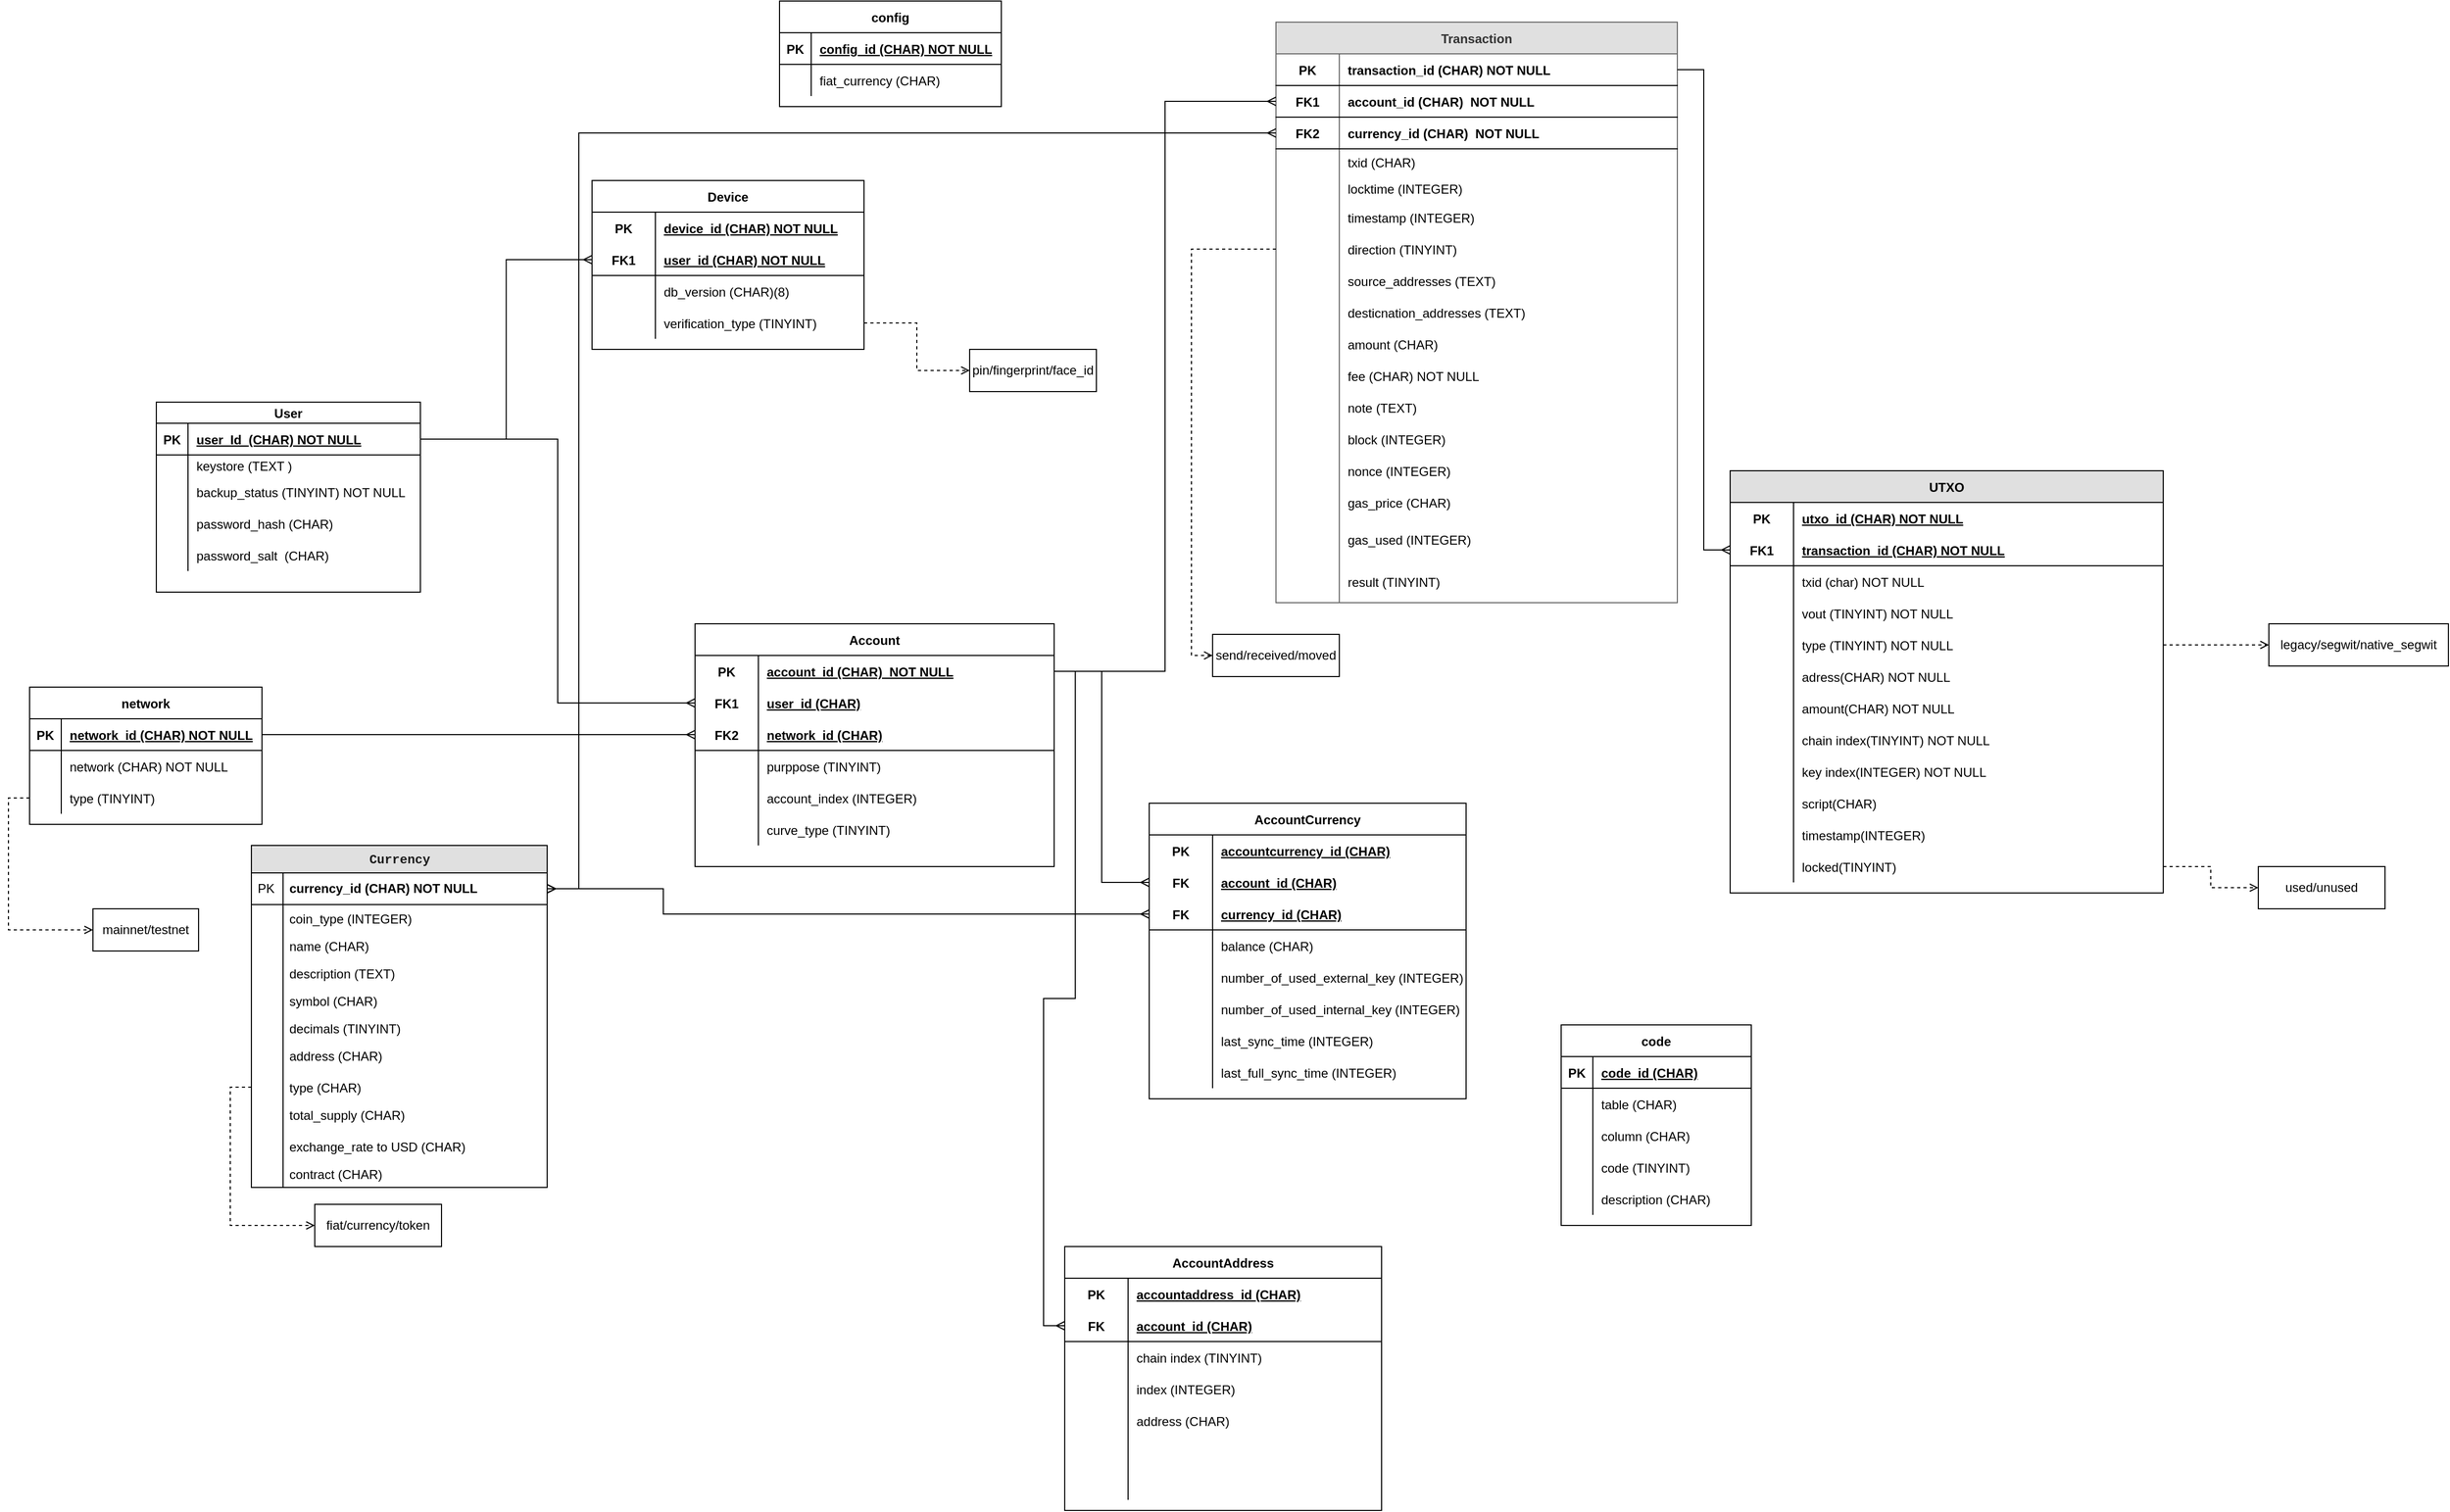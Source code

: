 <mxfile version="14.1.9" type="device"><diagram name="Page-1" id="e56a1550-8fbb-45ad-956c-1786394a9013"><mxGraphModel dx="5174" dy="3390" grid="1" gridSize="10" guides="1" tooltips="1" connect="1" arrows="1" fold="1" page="1" pageScale="1" pageWidth="1100" pageHeight="850" background="#ffffff" math="0" shadow="0"><root><mxCell id="0"/><mxCell id="1" parent="0"/><mxCell id="TpU9d8rUNHg63-v1NPUy-282" value="User" style="shape=table;startSize=20;container=1;collapsible=1;childLayout=tableLayout;fixedRows=1;rowLines=0;fontStyle=1;align=center;resizeLast=1;" vertex="1" parent="1"><mxGeometry x="-70" y="291" width="250" height="180" as="geometry"/></mxCell><mxCell id="TpU9d8rUNHg63-v1NPUy-283" value="" style="shape=partialRectangle;collapsible=0;dropTarget=0;pointerEvents=0;fillColor=none;top=0;left=0;bottom=1;right=0;points=[[0,0.5],[1,0.5]];portConstraint=eastwest;" vertex="1" parent="TpU9d8rUNHg63-v1NPUy-282"><mxGeometry y="20" width="250" height="30" as="geometry"/></mxCell><mxCell id="TpU9d8rUNHg63-v1NPUy-284" value="PK" style="shape=partialRectangle;connectable=0;fillColor=none;top=0;left=0;bottom=0;right=0;fontStyle=1;overflow=hidden;" vertex="1" parent="TpU9d8rUNHg63-v1NPUy-283"><mxGeometry width="30" height="30" as="geometry"/></mxCell><mxCell id="TpU9d8rUNHg63-v1NPUy-285" value="user_Id  (CHAR) NOT NULL" style="shape=partialRectangle;connectable=0;fillColor=none;top=0;left=0;bottom=0;right=0;align=left;spacingLeft=6;fontStyle=5;overflow=hidden;" vertex="1" parent="TpU9d8rUNHg63-v1NPUy-283"><mxGeometry x="30" width="220" height="30" as="geometry"/></mxCell><mxCell id="TpU9d8rUNHg63-v1NPUy-286" value="" style="shape=partialRectangle;collapsible=0;dropTarget=0;pointerEvents=0;fillColor=none;top=0;left=0;bottom=0;right=0;points=[[0,0.5],[1,0.5]];portConstraint=eastwest;" vertex="1" parent="TpU9d8rUNHg63-v1NPUy-282"><mxGeometry y="50" width="250" height="20" as="geometry"/></mxCell><mxCell id="TpU9d8rUNHg63-v1NPUy-287" value="" style="shape=partialRectangle;connectable=0;fillColor=none;top=0;left=0;bottom=0;right=0;editable=1;overflow=hidden;" vertex="1" parent="TpU9d8rUNHg63-v1NPUy-286"><mxGeometry width="30" height="20" as="geometry"/></mxCell><mxCell id="TpU9d8rUNHg63-v1NPUy-288" value="keystore (TEXT )" style="shape=partialRectangle;connectable=0;fillColor=none;top=0;left=0;bottom=0;right=0;align=left;spacingLeft=6;overflow=hidden;" vertex="1" parent="TpU9d8rUNHg63-v1NPUy-286"><mxGeometry x="30" width="220" height="20" as="geometry"/></mxCell><mxCell id="TpU9d8rUNHg63-v1NPUy-289" value="" style="shape=partialRectangle;collapsible=0;dropTarget=0;pointerEvents=0;fillColor=none;top=0;left=0;bottom=0;right=0;points=[[0,0.5],[1,0.5]];portConstraint=eastwest;" vertex="1" parent="TpU9d8rUNHg63-v1NPUy-282"><mxGeometry y="70" width="250" height="30" as="geometry"/></mxCell><mxCell id="TpU9d8rUNHg63-v1NPUy-290" value="" style="shape=partialRectangle;connectable=0;fillColor=none;top=0;left=0;bottom=0;right=0;editable=1;overflow=hidden;" vertex="1" parent="TpU9d8rUNHg63-v1NPUy-289"><mxGeometry width="30" height="30" as="geometry"/></mxCell><mxCell id="TpU9d8rUNHg63-v1NPUy-291" value="backup_status (TINYINT) NOT NULL" style="shape=partialRectangle;connectable=0;fillColor=none;top=0;left=0;bottom=0;right=0;align=left;spacingLeft=6;overflow=hidden;" vertex="1" parent="TpU9d8rUNHg63-v1NPUy-289"><mxGeometry x="30" width="220" height="30" as="geometry"/></mxCell><mxCell id="TpU9d8rUNHg63-v1NPUy-292" value="" style="shape=partialRectangle;collapsible=0;dropTarget=0;pointerEvents=0;fillColor=none;top=0;left=0;bottom=0;right=0;points=[[0,0.5],[1,0.5]];portConstraint=eastwest;" vertex="1" parent="TpU9d8rUNHg63-v1NPUy-282"><mxGeometry y="100" width="250" height="30" as="geometry"/></mxCell><mxCell id="TpU9d8rUNHg63-v1NPUy-293" value="" style="shape=partialRectangle;connectable=0;fillColor=none;top=0;left=0;bottom=0;right=0;editable=1;overflow=hidden;" vertex="1" parent="TpU9d8rUNHg63-v1NPUy-292"><mxGeometry width="30" height="30" as="geometry"/></mxCell><mxCell id="TpU9d8rUNHg63-v1NPUy-294" value="password_hash (CHAR) " style="shape=partialRectangle;connectable=0;fillColor=none;top=0;left=0;bottom=0;right=0;align=left;spacingLeft=6;overflow=hidden;" vertex="1" parent="TpU9d8rUNHg63-v1NPUy-292"><mxGeometry x="30" width="220" height="30" as="geometry"/></mxCell><mxCell id="TpU9d8rUNHg63-v1NPUy-468" value="" style="shape=partialRectangle;collapsible=0;dropTarget=0;pointerEvents=0;fillColor=none;top=0;left=0;bottom=0;right=0;points=[[0,0.5],[1,0.5]];portConstraint=eastwest;" vertex="1" parent="TpU9d8rUNHg63-v1NPUy-282"><mxGeometry y="130" width="250" height="30" as="geometry"/></mxCell><mxCell id="TpU9d8rUNHg63-v1NPUy-469" value="" style="shape=partialRectangle;connectable=0;fillColor=none;top=0;left=0;bottom=0;right=0;editable=1;overflow=hidden;" vertex="1" parent="TpU9d8rUNHg63-v1NPUy-468"><mxGeometry width="30" height="30" as="geometry"/></mxCell><mxCell id="TpU9d8rUNHg63-v1NPUy-470" value="password_salt  (CHAR) " style="shape=partialRectangle;connectable=0;fillColor=none;top=0;left=0;bottom=0;right=0;align=left;spacingLeft=6;overflow=hidden;" vertex="1" parent="TpU9d8rUNHg63-v1NPUy-468"><mxGeometry x="30" width="220" height="30" as="geometry"/></mxCell><mxCell id="TpU9d8rUNHg63-v1NPUy-295" value="Account" style="shape=table;startSize=30;container=1;collapsible=1;childLayout=tableLayout;fixedRows=1;rowLines=0;fontStyle=1;align=center;resizeLast=1;" vertex="1" parent="1"><mxGeometry x="440" y="501" width="340.0" height="230.0" as="geometry"/></mxCell><mxCell id="TpU9d8rUNHg63-v1NPUy-296" value="" style="shape=partialRectangle;collapsible=0;dropTarget=0;pointerEvents=0;fillColor=none;top=0;left=0;bottom=0;right=0;points=[[0,0.5],[1,0.5]];portConstraint=eastwest;" vertex="1" parent="TpU9d8rUNHg63-v1NPUy-295"><mxGeometry y="30" width="340.0" height="30" as="geometry"/></mxCell><mxCell id="TpU9d8rUNHg63-v1NPUy-297" value="PK" style="shape=partialRectangle;connectable=0;fillColor=none;top=0;left=0;bottom=0;right=0;fontStyle=1;overflow=hidden;" vertex="1" parent="TpU9d8rUNHg63-v1NPUy-296"><mxGeometry width="60.0" height="30" as="geometry"/></mxCell><mxCell id="TpU9d8rUNHg63-v1NPUy-298" value="account_id (CHAR)  NOT NULL" style="shape=partialRectangle;connectable=0;fillColor=none;top=0;left=0;bottom=0;right=0;align=left;spacingLeft=6;fontStyle=5;overflow=hidden;" vertex="1" parent="TpU9d8rUNHg63-v1NPUy-296"><mxGeometry x="60.0" width="280.0" height="30" as="geometry"/></mxCell><mxCell id="TpU9d8rUNHg63-v1NPUy-550" value="" style="shape=partialRectangle;collapsible=0;dropTarget=0;pointerEvents=0;fillColor=none;top=0;left=0;bottom=0;right=0;points=[[0,0.5],[1,0.5]];portConstraint=eastwest;" vertex="1" parent="TpU9d8rUNHg63-v1NPUy-295"><mxGeometry y="60" width="340.0" height="30" as="geometry"/></mxCell><mxCell id="TpU9d8rUNHg63-v1NPUy-551" value="FK1" style="shape=partialRectangle;connectable=0;fillColor=none;top=0;left=0;bottom=0;right=0;fontStyle=1;overflow=hidden;" vertex="1" parent="TpU9d8rUNHg63-v1NPUy-550"><mxGeometry width="60.0" height="30" as="geometry"/></mxCell><mxCell id="TpU9d8rUNHg63-v1NPUy-552" value="user_id (CHAR)" style="shape=partialRectangle;connectable=0;fillColor=none;top=0;left=0;bottom=0;right=0;align=left;spacingLeft=6;fontStyle=5;overflow=hidden;" vertex="1" parent="TpU9d8rUNHg63-v1NPUy-550"><mxGeometry x="60.0" width="280.0" height="30" as="geometry"/></mxCell><mxCell id="TpU9d8rUNHg63-v1NPUy-299" value="" style="shape=partialRectangle;collapsible=0;dropTarget=0;pointerEvents=0;fillColor=none;top=0;left=0;bottom=1;right=0;points=[[0,0.5],[1,0.5]];portConstraint=eastwest;" vertex="1" parent="TpU9d8rUNHg63-v1NPUy-295"><mxGeometry y="90" width="340.0" height="30" as="geometry"/></mxCell><mxCell id="TpU9d8rUNHg63-v1NPUy-300" value="FK2" style="shape=partialRectangle;connectable=0;fillColor=none;top=0;left=0;bottom=0;right=0;fontStyle=1;overflow=hidden;" vertex="1" parent="TpU9d8rUNHg63-v1NPUy-299"><mxGeometry width="60.0" height="30" as="geometry"/></mxCell><mxCell id="TpU9d8rUNHg63-v1NPUy-301" value="network_id (CHAR)" style="shape=partialRectangle;connectable=0;fillColor=none;top=0;left=0;bottom=0;right=0;align=left;spacingLeft=6;fontStyle=5;overflow=hidden;" vertex="1" parent="TpU9d8rUNHg63-v1NPUy-299"><mxGeometry x="60.0" width="280.0" height="30" as="geometry"/></mxCell><mxCell id="TpU9d8rUNHg63-v1NPUy-305" value="" style="shape=partialRectangle;collapsible=0;dropTarget=0;pointerEvents=0;fillColor=none;top=0;left=0;bottom=0;right=0;points=[[0,0.5],[1,0.5]];portConstraint=eastwest;" vertex="1" parent="TpU9d8rUNHg63-v1NPUy-295"><mxGeometry y="120" width="340.0" height="30" as="geometry"/></mxCell><mxCell id="TpU9d8rUNHg63-v1NPUy-306" value="" style="shape=partialRectangle;connectable=0;fillColor=none;top=0;left=0;bottom=0;right=0;editable=1;overflow=hidden;" vertex="1" parent="TpU9d8rUNHg63-v1NPUy-305"><mxGeometry width="60.0" height="30" as="geometry"/></mxCell><mxCell id="TpU9d8rUNHg63-v1NPUy-307" value="purppose (TINYINT)" style="shape=partialRectangle;connectable=0;fillColor=none;top=0;left=0;bottom=0;right=0;align=left;spacingLeft=6;overflow=hidden;" vertex="1" parent="TpU9d8rUNHg63-v1NPUy-305"><mxGeometry x="60.0" width="280.0" height="30" as="geometry"/></mxCell><mxCell id="TpU9d8rUNHg63-v1NPUy-447" value="" style="shape=partialRectangle;collapsible=0;dropTarget=0;pointerEvents=0;fillColor=none;top=0;left=0;bottom=0;right=0;points=[[0,0.5],[1,0.5]];portConstraint=eastwest;" vertex="1" parent="TpU9d8rUNHg63-v1NPUy-295"><mxGeometry y="150" width="340.0" height="30" as="geometry"/></mxCell><mxCell id="TpU9d8rUNHg63-v1NPUy-448" value="" style="shape=partialRectangle;connectable=0;fillColor=none;top=0;left=0;bottom=0;right=0;editable=1;overflow=hidden;" vertex="1" parent="TpU9d8rUNHg63-v1NPUy-447"><mxGeometry width="60.0" height="30" as="geometry"/></mxCell><mxCell id="TpU9d8rUNHg63-v1NPUy-449" value="account_index (INTEGER)" style="shape=partialRectangle;connectable=0;fillColor=none;top=0;left=0;bottom=0;right=0;align=left;spacingLeft=6;overflow=hidden;" vertex="1" parent="TpU9d8rUNHg63-v1NPUy-447"><mxGeometry x="60.0" width="280.0" height="30" as="geometry"/></mxCell><mxCell id="TpU9d8rUNHg63-v1NPUy-450" value="" style="shape=partialRectangle;collapsible=0;dropTarget=0;pointerEvents=0;fillColor=none;top=0;left=0;bottom=0;right=0;points=[[0,0.5],[1,0.5]];portConstraint=eastwest;" vertex="1" parent="TpU9d8rUNHg63-v1NPUy-295"><mxGeometry y="180" width="340.0" height="30" as="geometry"/></mxCell><mxCell id="TpU9d8rUNHg63-v1NPUy-451" value="" style="shape=partialRectangle;connectable=0;fillColor=none;top=0;left=0;bottom=0;right=0;editable=1;overflow=hidden;" vertex="1" parent="TpU9d8rUNHg63-v1NPUy-450"><mxGeometry width="60.0" height="30" as="geometry"/></mxCell><mxCell id="TpU9d8rUNHg63-v1NPUy-452" value="curve_type (TINYINT)" style="shape=partialRectangle;connectable=0;fillColor=none;top=0;left=0;bottom=0;right=0;align=left;spacingLeft=6;overflow=hidden;" vertex="1" parent="TpU9d8rUNHg63-v1NPUy-450"><mxGeometry x="60.0" width="280.0" height="30" as="geometry"/></mxCell><mxCell id="TpU9d8rUNHg63-v1NPUy-311" value="Device" style="shape=table;startSize=30;container=1;collapsible=1;childLayout=tableLayout;fixedRows=1;rowLines=0;fontStyle=1;align=center;resizeLast=1;" vertex="1" parent="1"><mxGeometry x="342.5" y="81" width="257.5" height="160" as="geometry"/></mxCell><mxCell id="TpU9d8rUNHg63-v1NPUy-312" value="" style="shape=partialRectangle;collapsible=0;dropTarget=0;pointerEvents=0;fillColor=none;top=0;left=0;bottom=0;right=0;points=[[0,0.5],[1,0.5]];portConstraint=eastwest;" vertex="1" parent="TpU9d8rUNHg63-v1NPUy-311"><mxGeometry y="30" width="257.5" height="30" as="geometry"/></mxCell><mxCell id="TpU9d8rUNHg63-v1NPUy-313" value="PK" style="shape=partialRectangle;connectable=0;fillColor=none;top=0;left=0;bottom=0;right=0;fontStyle=1;overflow=hidden;" vertex="1" parent="TpU9d8rUNHg63-v1NPUy-312"><mxGeometry width="60" height="30" as="geometry"/></mxCell><mxCell id="TpU9d8rUNHg63-v1NPUy-314" value="device_id (CHAR) NOT NULL" style="shape=partialRectangle;connectable=0;fillColor=none;top=0;left=0;bottom=0;right=0;align=left;spacingLeft=6;fontStyle=5;overflow=hidden;" vertex="1" parent="TpU9d8rUNHg63-v1NPUy-312"><mxGeometry x="60" width="197.5" height="30" as="geometry"/></mxCell><mxCell id="TpU9d8rUNHg63-v1NPUy-315" value="" style="shape=partialRectangle;collapsible=0;dropTarget=0;pointerEvents=0;fillColor=none;top=0;left=0;bottom=1;right=0;points=[[0,0.5],[1,0.5]];portConstraint=eastwest;" vertex="1" parent="TpU9d8rUNHg63-v1NPUy-311"><mxGeometry y="60" width="257.5" height="30" as="geometry"/></mxCell><mxCell id="TpU9d8rUNHg63-v1NPUy-316" value="FK1" style="shape=partialRectangle;connectable=0;fillColor=none;top=0;left=0;bottom=0;right=0;fontStyle=1;overflow=hidden;" vertex="1" parent="TpU9d8rUNHg63-v1NPUy-315"><mxGeometry width="60" height="30" as="geometry"/></mxCell><mxCell id="TpU9d8rUNHg63-v1NPUy-317" value="user_id (CHAR) NOT NULL" style="shape=partialRectangle;connectable=0;fillColor=none;top=0;left=0;bottom=0;right=0;align=left;spacingLeft=6;fontStyle=5;overflow=hidden;" vertex="1" parent="TpU9d8rUNHg63-v1NPUy-315"><mxGeometry x="60" width="197.5" height="30" as="geometry"/></mxCell><mxCell id="TpU9d8rUNHg63-v1NPUy-321" value="" style="shape=partialRectangle;collapsible=0;dropTarget=0;pointerEvents=0;fillColor=none;top=0;left=0;bottom=0;right=0;points=[[0,0.5],[1,0.5]];portConstraint=eastwest;" vertex="1" parent="TpU9d8rUNHg63-v1NPUy-311"><mxGeometry y="90" width="257.5" height="30" as="geometry"/></mxCell><mxCell id="TpU9d8rUNHg63-v1NPUy-322" value="" style="shape=partialRectangle;connectable=0;fillColor=none;top=0;left=0;bottom=0;right=0;editable=1;overflow=hidden;" vertex="1" parent="TpU9d8rUNHg63-v1NPUy-321"><mxGeometry width="60" height="30" as="geometry"/></mxCell><mxCell id="TpU9d8rUNHg63-v1NPUy-323" value="db_version (CHAR)(8)" style="shape=partialRectangle;connectable=0;fillColor=none;top=0;left=0;bottom=0;right=0;align=left;spacingLeft=6;overflow=hidden;" vertex="1" parent="TpU9d8rUNHg63-v1NPUy-321"><mxGeometry x="60" width="197.5" height="30" as="geometry"/></mxCell><mxCell id="TpU9d8rUNHg63-v1NPUy-559" value="" style="shape=partialRectangle;collapsible=0;dropTarget=0;pointerEvents=0;fillColor=none;top=0;left=0;bottom=0;right=0;points=[[0,0.5],[1,0.5]];portConstraint=eastwest;" vertex="1" parent="TpU9d8rUNHg63-v1NPUy-311"><mxGeometry y="120" width="257.5" height="30" as="geometry"/></mxCell><mxCell id="TpU9d8rUNHg63-v1NPUy-560" value="" style="shape=partialRectangle;connectable=0;fillColor=none;top=0;left=0;bottom=0;right=0;editable=1;overflow=hidden;" vertex="1" parent="TpU9d8rUNHg63-v1NPUy-559"><mxGeometry width="60" height="30" as="geometry"/></mxCell><mxCell id="TpU9d8rUNHg63-v1NPUy-561" value="verification_type (TINYINT) " style="shape=partialRectangle;connectable=0;fillColor=none;top=0;left=0;bottom=0;right=0;align=left;spacingLeft=6;overflow=hidden;" vertex="1" parent="TpU9d8rUNHg63-v1NPUy-559"><mxGeometry x="60" width="197.5" height="30" as="geometry"/></mxCell><mxCell id="TpU9d8rUNHg63-v1NPUy-337" value="Transaction" style="shape=table;startSize=30;container=1;collapsible=1;childLayout=tableLayout;fixedRows=1;rowLines=0;fontStyle=1;align=center;resizeLast=1;strokeColor=#666666;fontColor=#333333;fillColor=#E0E0E0;" vertex="1" parent="1"><mxGeometry x="990" y="-69" width="380" height="550.0" as="geometry"/></mxCell><mxCell id="TpU9d8rUNHg63-v1NPUy-338" value="" style="shape=partialRectangle;collapsible=0;dropTarget=0;pointerEvents=0;fillColor=none;top=0;left=0;bottom=1;right=0;points=[[0,0.5],[1,0.5]];portConstraint=eastwest;" vertex="1" parent="TpU9d8rUNHg63-v1NPUy-337"><mxGeometry y="30" width="380" height="30" as="geometry"/></mxCell><mxCell id="TpU9d8rUNHg63-v1NPUy-339" value="PK" style="shape=partialRectangle;connectable=0;fillColor=none;top=0;left=0;bottom=0;right=0;fontStyle=1;overflow=hidden;" vertex="1" parent="TpU9d8rUNHg63-v1NPUy-338"><mxGeometry width="60" height="30" as="geometry"/></mxCell><mxCell id="TpU9d8rUNHg63-v1NPUy-340" value="transaction_id (CHAR) NOT NULL" style="shape=partialRectangle;connectable=0;fillColor=none;top=0;left=0;bottom=0;right=0;align=left;spacingLeft=6;fontStyle=1;overflow=hidden;" vertex="1" parent="TpU9d8rUNHg63-v1NPUy-338"><mxGeometry x="60" width="320" height="30" as="geometry"/></mxCell><mxCell id="TpU9d8rUNHg63-v1NPUy-341" value="" style="shape=partialRectangle;collapsible=0;dropTarget=0;pointerEvents=0;fillColor=none;top=0;left=0;bottom=1;right=0;points=[[0,0.5],[1,0.5]];portConstraint=eastwest;" vertex="1" parent="TpU9d8rUNHg63-v1NPUy-337"><mxGeometry y="60" width="380" height="30" as="geometry"/></mxCell><mxCell id="TpU9d8rUNHg63-v1NPUy-342" value="FK1" style="shape=partialRectangle;connectable=0;fillColor=none;top=0;left=0;bottom=0;right=0;fontStyle=1;overflow=hidden;" vertex="1" parent="TpU9d8rUNHg63-v1NPUy-341"><mxGeometry width="60" height="30" as="geometry"/></mxCell><mxCell id="TpU9d8rUNHg63-v1NPUy-343" value="account_id (CHAR)  NOT NULL" style="shape=partialRectangle;connectable=0;fillColor=none;top=0;left=0;bottom=0;right=0;align=left;spacingLeft=6;fontStyle=1;overflow=hidden;" vertex="1" parent="TpU9d8rUNHg63-v1NPUy-341"><mxGeometry x="60" width="320" height="30" as="geometry"/></mxCell><mxCell id="TpU9d8rUNHg63-v1NPUy-344" value="" style="shape=partialRectangle;collapsible=0;dropTarget=0;pointerEvents=0;fillColor=none;top=0;left=0;bottom=1;right=0;points=[[0,0.5],[1,0.5]];portConstraint=eastwest;" vertex="1" parent="TpU9d8rUNHg63-v1NPUy-337"><mxGeometry y="90" width="380" height="30" as="geometry"/></mxCell><mxCell id="TpU9d8rUNHg63-v1NPUy-345" value="FK2" style="shape=partialRectangle;connectable=0;fillColor=none;top=0;left=0;bottom=0;right=0;fontStyle=1;overflow=hidden;" vertex="1" parent="TpU9d8rUNHg63-v1NPUy-344"><mxGeometry width="60" height="30" as="geometry"/></mxCell><mxCell id="TpU9d8rUNHg63-v1NPUy-346" value="currency_id (CHAR)  NOT NULL" style="shape=partialRectangle;connectable=0;fillColor=none;top=0;left=0;bottom=0;right=0;align=left;spacingLeft=6;fontStyle=1;overflow=hidden;" vertex="1" parent="TpU9d8rUNHg63-v1NPUy-344"><mxGeometry x="60" width="320" height="30" as="geometry"/></mxCell><mxCell id="TpU9d8rUNHg63-v1NPUy-853" value="" style="shape=partialRectangle;collapsible=0;dropTarget=0;pointerEvents=0;fillColor=none;top=0;left=0;bottom=0;right=0;points=[[0,0.5],[1,0.5]];portConstraint=eastwest;" vertex="1" parent="TpU9d8rUNHg63-v1NPUy-337"><mxGeometry y="120" width="380" height="25" as="geometry"/></mxCell><mxCell id="TpU9d8rUNHg63-v1NPUy-854" value="" style="shape=partialRectangle;connectable=0;fillColor=none;top=0;left=0;bottom=0;right=0;editable=1;overflow=hidden;" vertex="1" parent="TpU9d8rUNHg63-v1NPUy-853"><mxGeometry width="60" height="25" as="geometry"/></mxCell><mxCell id="TpU9d8rUNHg63-v1NPUy-855" value="txid (CHAR)" style="shape=partialRectangle;connectable=0;fillColor=none;top=0;left=0;bottom=0;right=0;align=left;spacingLeft=6;overflow=hidden;" vertex="1" parent="TpU9d8rUNHg63-v1NPUy-853"><mxGeometry x="60" width="320" height="25" as="geometry"/></mxCell><mxCell id="TpU9d8rUNHg63-v1NPUy-350" value="" style="shape=partialRectangle;collapsible=0;dropTarget=0;pointerEvents=0;fillColor=none;top=0;left=0;bottom=0;right=0;points=[[0,0.5],[1,0.5]];portConstraint=eastwest;" vertex="1" parent="TpU9d8rUNHg63-v1NPUy-337"><mxGeometry y="145" width="380" height="25" as="geometry"/></mxCell><mxCell id="TpU9d8rUNHg63-v1NPUy-351" value="" style="shape=partialRectangle;connectable=0;fillColor=none;top=0;left=0;bottom=0;right=0;editable=1;overflow=hidden;" vertex="1" parent="TpU9d8rUNHg63-v1NPUy-350"><mxGeometry width="60" height="25" as="geometry"/></mxCell><mxCell id="TpU9d8rUNHg63-v1NPUy-352" value="locktime (INTEGER)" style="shape=partialRectangle;connectable=0;fillColor=none;top=0;left=0;bottom=0;right=0;align=left;spacingLeft=6;overflow=hidden;" vertex="1" parent="TpU9d8rUNHg63-v1NPUy-350"><mxGeometry x="60" width="320" height="25" as="geometry"/></mxCell><mxCell id="TpU9d8rUNHg63-v1NPUy-353" value="" style="shape=partialRectangle;collapsible=0;dropTarget=0;pointerEvents=0;fillColor=none;top=0;left=0;bottom=0;right=0;points=[[0,0.5],[1,0.5]];portConstraint=eastwest;" vertex="1" parent="TpU9d8rUNHg63-v1NPUy-337"><mxGeometry y="170" width="380" height="30" as="geometry"/></mxCell><mxCell id="TpU9d8rUNHg63-v1NPUy-354" value="" style="shape=partialRectangle;connectable=0;fillColor=none;top=0;left=0;bottom=0;right=0;editable=1;overflow=hidden;" vertex="1" parent="TpU9d8rUNHg63-v1NPUy-353"><mxGeometry width="60" height="30" as="geometry"/></mxCell><mxCell id="TpU9d8rUNHg63-v1NPUy-355" value="timestamp (INTEGER)" style="shape=partialRectangle;connectable=0;fillColor=none;top=0;left=0;bottom=0;right=0;align=left;spacingLeft=6;overflow=hidden;" vertex="1" parent="TpU9d8rUNHg63-v1NPUy-353"><mxGeometry x="60" width="320" height="30" as="geometry"/></mxCell><mxCell id="TpU9d8rUNHg63-v1NPUy-359" value="" style="shape=partialRectangle;collapsible=0;dropTarget=0;pointerEvents=0;fillColor=none;top=0;left=0;bottom=0;right=0;points=[[0,0.5],[1,0.5]];portConstraint=eastwest;" vertex="1" parent="TpU9d8rUNHg63-v1NPUy-337"><mxGeometry y="200" width="380" height="30" as="geometry"/></mxCell><mxCell id="TpU9d8rUNHg63-v1NPUy-360" value="" style="shape=partialRectangle;connectable=0;fillColor=none;top=0;left=0;bottom=0;right=0;editable=1;overflow=hidden;" vertex="1" parent="TpU9d8rUNHg63-v1NPUy-359"><mxGeometry width="60" height="30" as="geometry"/></mxCell><mxCell id="TpU9d8rUNHg63-v1NPUy-361" value="direction (TINYINT)" style="shape=partialRectangle;connectable=0;fillColor=none;top=0;left=0;bottom=0;right=0;align=left;spacingLeft=6;overflow=hidden;" vertex="1" parent="TpU9d8rUNHg63-v1NPUy-359"><mxGeometry x="60" width="320" height="30" as="geometry"/></mxCell><mxCell id="TpU9d8rUNHg63-v1NPUy-362" value="" style="shape=partialRectangle;collapsible=0;dropTarget=0;pointerEvents=0;fillColor=none;top=0;left=0;bottom=0;right=0;points=[[0,0.5],[1,0.5]];portConstraint=eastwest;" vertex="1" parent="TpU9d8rUNHg63-v1NPUy-337"><mxGeometry y="230" width="380" height="30" as="geometry"/></mxCell><mxCell id="TpU9d8rUNHg63-v1NPUy-363" value="" style="shape=partialRectangle;connectable=0;fillColor=none;top=0;left=0;bottom=0;right=0;editable=1;overflow=hidden;" vertex="1" parent="TpU9d8rUNHg63-v1NPUy-362"><mxGeometry width="60" height="30" as="geometry"/></mxCell><mxCell id="TpU9d8rUNHg63-v1NPUy-364" value="source_addresses (TEXT)" style="shape=partialRectangle;connectable=0;fillColor=none;top=0;left=0;bottom=0;right=0;align=left;spacingLeft=6;overflow=hidden;" vertex="1" parent="TpU9d8rUNHg63-v1NPUy-362"><mxGeometry x="60" width="320" height="30" as="geometry"/></mxCell><mxCell id="TpU9d8rUNHg63-v1NPUy-365" value="" style="shape=partialRectangle;collapsible=0;dropTarget=0;pointerEvents=0;fillColor=none;top=0;left=0;bottom=0;right=0;points=[[0,0.5],[1,0.5]];portConstraint=eastwest;" vertex="1" parent="TpU9d8rUNHg63-v1NPUy-337"><mxGeometry y="260" width="380" height="30" as="geometry"/></mxCell><mxCell id="TpU9d8rUNHg63-v1NPUy-366" value="" style="shape=partialRectangle;connectable=0;fillColor=none;top=0;left=0;bottom=0;right=0;editable=1;overflow=hidden;" vertex="1" parent="TpU9d8rUNHg63-v1NPUy-365"><mxGeometry width="60" height="30" as="geometry"/></mxCell><mxCell id="TpU9d8rUNHg63-v1NPUy-367" value="desticnation_addresses (TEXT)" style="shape=partialRectangle;connectable=0;fillColor=none;top=0;left=0;bottom=0;right=0;align=left;spacingLeft=6;overflow=hidden;" vertex="1" parent="TpU9d8rUNHg63-v1NPUy-365"><mxGeometry x="60" width="320" height="30" as="geometry"/></mxCell><mxCell id="TpU9d8rUNHg63-v1NPUy-368" value="" style="shape=partialRectangle;collapsible=0;dropTarget=0;pointerEvents=0;fillColor=none;top=0;left=0;bottom=0;right=0;points=[[0,0.5],[1,0.5]];portConstraint=eastwest;" vertex="1" parent="TpU9d8rUNHg63-v1NPUy-337"><mxGeometry y="290" width="380" height="30" as="geometry"/></mxCell><mxCell id="TpU9d8rUNHg63-v1NPUy-369" value="" style="shape=partialRectangle;connectable=0;fillColor=none;top=0;left=0;bottom=0;right=0;editable=1;overflow=hidden;" vertex="1" parent="TpU9d8rUNHg63-v1NPUy-368"><mxGeometry width="60" height="30" as="geometry"/></mxCell><mxCell id="TpU9d8rUNHg63-v1NPUy-370" value="amount (CHAR)" style="shape=partialRectangle;connectable=0;fillColor=none;top=0;left=0;bottom=0;right=0;align=left;spacingLeft=6;overflow=hidden;" vertex="1" parent="TpU9d8rUNHg63-v1NPUy-368"><mxGeometry x="60" width="320" height="30" as="geometry"/></mxCell><mxCell id="TpU9d8rUNHg63-v1NPUy-371" value="" style="shape=partialRectangle;collapsible=0;dropTarget=0;pointerEvents=0;fillColor=none;top=0;left=0;bottom=0;right=0;points=[[0,0.5],[1,0.5]];portConstraint=eastwest;" vertex="1" parent="TpU9d8rUNHg63-v1NPUy-337"><mxGeometry y="320" width="380" height="30" as="geometry"/></mxCell><mxCell id="TpU9d8rUNHg63-v1NPUy-372" value="" style="shape=partialRectangle;connectable=0;fillColor=none;top=0;left=0;bottom=0;right=0;editable=1;overflow=hidden;" vertex="1" parent="TpU9d8rUNHg63-v1NPUy-371"><mxGeometry width="60" height="30" as="geometry"/></mxCell><mxCell id="TpU9d8rUNHg63-v1NPUy-373" value="fee (CHAR) NOT NULL" style="shape=partialRectangle;connectable=0;fillColor=none;top=0;left=0;bottom=0;right=0;align=left;spacingLeft=6;overflow=hidden;" vertex="1" parent="TpU9d8rUNHg63-v1NPUy-371"><mxGeometry x="60" width="320" height="30" as="geometry"/></mxCell><mxCell id="TpU9d8rUNHg63-v1NPUy-374" value="" style="shape=partialRectangle;collapsible=0;dropTarget=0;pointerEvents=0;fillColor=none;top=0;left=0;bottom=0;right=0;points=[[0,0.5],[1,0.5]];portConstraint=eastwest;" vertex="1" parent="TpU9d8rUNHg63-v1NPUy-337"><mxGeometry y="350" width="380" height="30" as="geometry"/></mxCell><mxCell id="TpU9d8rUNHg63-v1NPUy-375" value="" style="shape=partialRectangle;connectable=0;fillColor=none;top=0;left=0;bottom=0;right=0;editable=1;overflow=hidden;" vertex="1" parent="TpU9d8rUNHg63-v1NPUy-374"><mxGeometry width="60" height="30" as="geometry"/></mxCell><mxCell id="TpU9d8rUNHg63-v1NPUy-376" value="note (TEXT)" style="shape=partialRectangle;connectable=0;fillColor=none;top=0;left=0;bottom=0;right=0;align=left;spacingLeft=6;overflow=hidden;" vertex="1" parent="TpU9d8rUNHg63-v1NPUy-374"><mxGeometry x="60" width="320" height="30" as="geometry"/></mxCell><mxCell id="TpU9d8rUNHg63-v1NPUy-380" value="" style="shape=partialRectangle;collapsible=0;dropTarget=0;pointerEvents=0;fillColor=none;top=0;left=0;bottom=0;right=0;points=[[0,0.5],[1,0.5]];portConstraint=eastwest;" vertex="1" parent="TpU9d8rUNHg63-v1NPUy-337"><mxGeometry y="380" width="380" height="30" as="geometry"/></mxCell><mxCell id="TpU9d8rUNHg63-v1NPUy-381" value="" style="shape=partialRectangle;connectable=0;fillColor=none;top=0;left=0;bottom=0;right=0;editable=1;overflow=hidden;" vertex="1" parent="TpU9d8rUNHg63-v1NPUy-380"><mxGeometry width="60" height="30" as="geometry"/></mxCell><mxCell id="TpU9d8rUNHg63-v1NPUy-382" value="block (INTEGER)" style="shape=partialRectangle;connectable=0;fillColor=none;top=0;left=0;bottom=0;right=0;align=left;spacingLeft=6;overflow=hidden;" vertex="1" parent="TpU9d8rUNHg63-v1NPUy-380"><mxGeometry x="60" width="320" height="30" as="geometry"/></mxCell><mxCell id="TpU9d8rUNHg63-v1NPUy-377" value="" style="shape=partialRectangle;collapsible=0;dropTarget=0;pointerEvents=0;fillColor=none;top=0;left=0;bottom=0;right=0;points=[[0,0.5],[1,0.5]];portConstraint=eastwest;" vertex="1" parent="TpU9d8rUNHg63-v1NPUy-337"><mxGeometry y="410" width="380" height="30" as="geometry"/></mxCell><mxCell id="TpU9d8rUNHg63-v1NPUy-378" value="" style="shape=partialRectangle;connectable=0;fillColor=none;top=0;left=0;bottom=0;right=0;editable=1;overflow=hidden;" vertex="1" parent="TpU9d8rUNHg63-v1NPUy-377"><mxGeometry width="60" height="30" as="geometry"/></mxCell><mxCell id="TpU9d8rUNHg63-v1NPUy-379" value="nonce (INTEGER)" style="shape=partialRectangle;connectable=0;fillColor=none;top=0;left=0;bottom=0;right=0;align=left;spacingLeft=6;overflow=hidden;" vertex="1" parent="TpU9d8rUNHg63-v1NPUy-377"><mxGeometry x="60" width="320" height="30" as="geometry"/></mxCell><mxCell id="TpU9d8rUNHg63-v1NPUy-383" value="" style="shape=partialRectangle;collapsible=0;dropTarget=0;pointerEvents=0;fillColor=none;top=0;left=0;bottom=0;right=0;points=[[0,0.5],[1,0.5]];portConstraint=eastwest;" vertex="1" parent="TpU9d8rUNHg63-v1NPUy-337"><mxGeometry y="440" width="380" height="30" as="geometry"/></mxCell><mxCell id="TpU9d8rUNHg63-v1NPUy-384" value="" style="shape=partialRectangle;connectable=0;fillColor=none;top=0;left=0;bottom=0;right=0;editable=1;overflow=hidden;" vertex="1" parent="TpU9d8rUNHg63-v1NPUy-383"><mxGeometry width="60" height="30" as="geometry"/></mxCell><mxCell id="TpU9d8rUNHg63-v1NPUy-385" value="gas_price (CHAR)" style="shape=partialRectangle;connectable=0;fillColor=none;top=0;left=0;bottom=0;right=0;align=left;spacingLeft=6;overflow=hidden;" vertex="1" parent="TpU9d8rUNHg63-v1NPUy-383"><mxGeometry x="60" width="320" height="30" as="geometry"/></mxCell><mxCell id="TpU9d8rUNHg63-v1NPUy-386" value="" style="shape=partialRectangle;collapsible=0;dropTarget=0;pointerEvents=0;fillColor=none;top=0;left=0;bottom=0;right=0;points=[[0,0.5],[1,0.5]];portConstraint=eastwest;" vertex="1" parent="TpU9d8rUNHg63-v1NPUy-337"><mxGeometry y="470" width="380" height="40" as="geometry"/></mxCell><mxCell id="TpU9d8rUNHg63-v1NPUy-387" value="" style="shape=partialRectangle;connectable=0;fillColor=none;top=0;left=0;bottom=0;right=0;editable=1;overflow=hidden;" vertex="1" parent="TpU9d8rUNHg63-v1NPUy-386"><mxGeometry width="60" height="40" as="geometry"/></mxCell><mxCell id="TpU9d8rUNHg63-v1NPUy-388" value="gas_used (INTEGER)" style="shape=partialRectangle;connectable=0;fillColor=none;top=0;left=0;bottom=0;right=0;align=left;spacingLeft=6;overflow=hidden;" vertex="1" parent="TpU9d8rUNHg63-v1NPUy-386"><mxGeometry x="60" width="320" height="40" as="geometry"/></mxCell><mxCell id="TpU9d8rUNHg63-v1NPUy-850" value="" style="shape=partialRectangle;collapsible=0;dropTarget=0;pointerEvents=0;fillColor=none;top=0;left=0;bottom=0;right=0;points=[[0,0.5],[1,0.5]];portConstraint=eastwest;" vertex="1" parent="TpU9d8rUNHg63-v1NPUy-337"><mxGeometry y="510" width="380" height="40" as="geometry"/></mxCell><mxCell id="TpU9d8rUNHg63-v1NPUy-851" value="" style="shape=partialRectangle;connectable=0;fillColor=none;top=0;left=0;bottom=0;right=0;editable=1;overflow=hidden;" vertex="1" parent="TpU9d8rUNHg63-v1NPUy-850"><mxGeometry width="60" height="40" as="geometry"/></mxCell><mxCell id="TpU9d8rUNHg63-v1NPUy-852" value="result (TINYINT)" style="shape=partialRectangle;connectable=0;fillColor=none;top=0;left=0;bottom=0;right=0;align=left;spacingLeft=6;overflow=hidden;" vertex="1" parent="TpU9d8rUNHg63-v1NPUy-850"><mxGeometry x="60" width="320" height="40" as="geometry"/></mxCell><mxCell id="TpU9d8rUNHg63-v1NPUy-471" value="UTXO" style="shape=table;startSize=30;container=1;collapsible=1;childLayout=tableLayout;fixedRows=1;rowLines=0;fontStyle=1;align=center;resizeLast=1;fillColor=#E0E0E0;" vertex="1" parent="1"><mxGeometry x="1420" y="356" width="410" height="400" as="geometry"/></mxCell><mxCell id="TpU9d8rUNHg63-v1NPUy-472" value="" style="shape=partialRectangle;collapsible=0;dropTarget=0;pointerEvents=0;fillColor=none;top=0;left=0;bottom=0;right=0;points=[[0,0.5],[1,0.5]];portConstraint=eastwest;" vertex="1" parent="TpU9d8rUNHg63-v1NPUy-471"><mxGeometry y="30" width="410" height="30" as="geometry"/></mxCell><mxCell id="TpU9d8rUNHg63-v1NPUy-473" value="PK" style="shape=partialRectangle;connectable=0;fillColor=none;top=0;left=0;bottom=0;right=0;fontStyle=1;overflow=hidden;" vertex="1" parent="TpU9d8rUNHg63-v1NPUy-472"><mxGeometry width="60" height="30" as="geometry"/></mxCell><mxCell id="TpU9d8rUNHg63-v1NPUy-474" value="utxo_id (CHAR) NOT NULL" style="shape=partialRectangle;connectable=0;fillColor=none;top=0;left=0;bottom=0;right=0;align=left;spacingLeft=6;fontStyle=5;overflow=hidden;" vertex="1" parent="TpU9d8rUNHg63-v1NPUy-472"><mxGeometry x="60" width="350" height="30" as="geometry"/></mxCell><mxCell id="TpU9d8rUNHg63-v1NPUy-475" value="" style="shape=partialRectangle;collapsible=0;dropTarget=0;pointerEvents=0;fillColor=none;top=0;left=0;bottom=1;right=0;points=[[0,0.5],[1,0.5]];portConstraint=eastwest;" vertex="1" parent="TpU9d8rUNHg63-v1NPUy-471"><mxGeometry y="60" width="410" height="30" as="geometry"/></mxCell><mxCell id="TpU9d8rUNHg63-v1NPUy-476" value="FK1" style="shape=partialRectangle;connectable=0;fillColor=none;top=0;left=0;bottom=0;right=0;fontStyle=1;overflow=hidden;" vertex="1" parent="TpU9d8rUNHg63-v1NPUy-475"><mxGeometry width="60" height="30" as="geometry"/></mxCell><mxCell id="TpU9d8rUNHg63-v1NPUy-477" value="transaction_id (CHAR) NOT NULL" style="shape=partialRectangle;connectable=0;fillColor=none;top=0;left=0;bottom=0;right=0;align=left;spacingLeft=6;fontStyle=5;overflow=hidden;" vertex="1" parent="TpU9d8rUNHg63-v1NPUy-475"><mxGeometry x="60" width="350" height="30" as="geometry"/></mxCell><mxCell id="TpU9d8rUNHg63-v1NPUy-859" value="" style="shape=partialRectangle;collapsible=0;dropTarget=0;pointerEvents=0;fillColor=none;top=0;left=0;bottom=0;right=0;points=[[0,0.5],[1,0.5]];portConstraint=eastwest;" vertex="1" parent="TpU9d8rUNHg63-v1NPUy-471"><mxGeometry y="90" width="410" height="30" as="geometry"/></mxCell><mxCell id="TpU9d8rUNHg63-v1NPUy-860" value="" style="shape=partialRectangle;connectable=0;fillColor=none;top=0;left=0;bottom=0;right=0;editable=1;overflow=hidden;" vertex="1" parent="TpU9d8rUNHg63-v1NPUy-859"><mxGeometry width="60" height="30" as="geometry"/></mxCell><mxCell id="TpU9d8rUNHg63-v1NPUy-861" value="txid (char) NOT NULL" style="shape=partialRectangle;connectable=0;fillColor=none;top=0;left=0;bottom=0;right=0;align=left;spacingLeft=6;overflow=hidden;" vertex="1" parent="TpU9d8rUNHg63-v1NPUy-859"><mxGeometry x="60" width="350" height="30" as="geometry"/></mxCell><mxCell id="TpU9d8rUNHg63-v1NPUy-478" value="" style="shape=partialRectangle;collapsible=0;dropTarget=0;pointerEvents=0;fillColor=none;top=0;left=0;bottom=0;right=0;points=[[0,0.5],[1,0.5]];portConstraint=eastwest;" vertex="1" parent="TpU9d8rUNHg63-v1NPUy-471"><mxGeometry y="120" width="410" height="30" as="geometry"/></mxCell><mxCell id="TpU9d8rUNHg63-v1NPUy-479" value="" style="shape=partialRectangle;connectable=0;fillColor=none;top=0;left=0;bottom=0;right=0;editable=1;overflow=hidden;" vertex="1" parent="TpU9d8rUNHg63-v1NPUy-478"><mxGeometry width="60" height="30" as="geometry"/></mxCell><mxCell id="TpU9d8rUNHg63-v1NPUy-480" value="vout (TINYINT) NOT NULL" style="shape=partialRectangle;connectable=0;fillColor=none;top=0;left=0;bottom=0;right=0;align=left;spacingLeft=6;overflow=hidden;" vertex="1" parent="TpU9d8rUNHg63-v1NPUy-478"><mxGeometry x="60" width="350" height="30" as="geometry"/></mxCell><mxCell id="TpU9d8rUNHg63-v1NPUy-481" value="" style="shape=partialRectangle;collapsible=0;dropTarget=0;pointerEvents=0;fillColor=none;top=0;left=0;bottom=0;right=0;points=[[0,0.5],[1,0.5]];portConstraint=eastwest;" vertex="1" parent="TpU9d8rUNHg63-v1NPUy-471"><mxGeometry y="150" width="410" height="30" as="geometry"/></mxCell><mxCell id="TpU9d8rUNHg63-v1NPUy-482" value="" style="shape=partialRectangle;connectable=0;fillColor=none;top=0;left=0;bottom=0;right=0;editable=1;overflow=hidden;" vertex="1" parent="TpU9d8rUNHg63-v1NPUy-481"><mxGeometry width="60" height="30" as="geometry"/></mxCell><mxCell id="TpU9d8rUNHg63-v1NPUy-483" value="type (TINYINT) NOT NULL" style="shape=partialRectangle;connectable=0;fillColor=none;top=0;left=0;bottom=0;right=0;align=left;spacingLeft=6;overflow=hidden;" vertex="1" parent="TpU9d8rUNHg63-v1NPUy-481"><mxGeometry x="60" width="350" height="30" as="geometry"/></mxCell><mxCell id="TpU9d8rUNHg63-v1NPUy-484" value="" style="shape=partialRectangle;collapsible=0;dropTarget=0;pointerEvents=0;fillColor=none;top=0;left=0;bottom=0;right=0;points=[[0,0.5],[1,0.5]];portConstraint=eastwest;" vertex="1" parent="TpU9d8rUNHg63-v1NPUy-471"><mxGeometry y="180" width="410" height="30" as="geometry"/></mxCell><mxCell id="TpU9d8rUNHg63-v1NPUy-485" value="" style="shape=partialRectangle;connectable=0;fillColor=none;top=0;left=0;bottom=0;right=0;editable=1;overflow=hidden;" vertex="1" parent="TpU9d8rUNHg63-v1NPUy-484"><mxGeometry width="60" height="30" as="geometry"/></mxCell><mxCell id="TpU9d8rUNHg63-v1NPUy-486" value="adress(CHAR) NOT NULL" style="shape=partialRectangle;connectable=0;fillColor=none;top=0;left=0;bottom=0;right=0;align=left;spacingLeft=6;overflow=hidden;" vertex="1" parent="TpU9d8rUNHg63-v1NPUy-484"><mxGeometry x="60" width="350" height="30" as="geometry"/></mxCell><mxCell id="TpU9d8rUNHg63-v1NPUy-487" value="" style="shape=partialRectangle;collapsible=0;dropTarget=0;pointerEvents=0;fillColor=none;top=0;left=0;bottom=0;right=0;points=[[0,0.5],[1,0.5]];portConstraint=eastwest;" vertex="1" parent="TpU9d8rUNHg63-v1NPUy-471"><mxGeometry y="210" width="410" height="30" as="geometry"/></mxCell><mxCell id="TpU9d8rUNHg63-v1NPUy-488" value="" style="shape=partialRectangle;connectable=0;fillColor=none;top=0;left=0;bottom=0;right=0;editable=1;overflow=hidden;" vertex="1" parent="TpU9d8rUNHg63-v1NPUy-487"><mxGeometry width="60" height="30" as="geometry"/></mxCell><mxCell id="TpU9d8rUNHg63-v1NPUy-489" value="amount(CHAR) NOT NULL" style="shape=partialRectangle;connectable=0;fillColor=none;top=0;left=0;bottom=0;right=0;align=left;spacingLeft=6;overflow=hidden;" vertex="1" parent="TpU9d8rUNHg63-v1NPUy-487"><mxGeometry x="60" width="350" height="30" as="geometry"/></mxCell><mxCell id="TpU9d8rUNHg63-v1NPUy-490" value="" style="shape=partialRectangle;collapsible=0;dropTarget=0;pointerEvents=0;fillColor=none;top=0;left=0;bottom=0;right=0;points=[[0,0.5],[1,0.5]];portConstraint=eastwest;" vertex="1" parent="TpU9d8rUNHg63-v1NPUy-471"><mxGeometry y="240" width="410" height="30" as="geometry"/></mxCell><mxCell id="TpU9d8rUNHg63-v1NPUy-491" value="" style="shape=partialRectangle;connectable=0;fillColor=none;top=0;left=0;bottom=0;right=0;editable=1;overflow=hidden;" vertex="1" parent="TpU9d8rUNHg63-v1NPUy-490"><mxGeometry width="60" height="30" as="geometry"/></mxCell><mxCell id="TpU9d8rUNHg63-v1NPUy-492" value="chain index(TINYINT) NOT NULL" style="shape=partialRectangle;connectable=0;fillColor=none;top=0;left=0;bottom=0;right=0;align=left;spacingLeft=6;overflow=hidden;" vertex="1" parent="TpU9d8rUNHg63-v1NPUy-490"><mxGeometry x="60" width="350" height="30" as="geometry"/></mxCell><mxCell id="TpU9d8rUNHg63-v1NPUy-493" value="" style="shape=partialRectangle;collapsible=0;dropTarget=0;pointerEvents=0;fillColor=none;top=0;left=0;bottom=0;right=0;points=[[0,0.5],[1,0.5]];portConstraint=eastwest;" vertex="1" parent="TpU9d8rUNHg63-v1NPUy-471"><mxGeometry y="270" width="410" height="30" as="geometry"/></mxCell><mxCell id="TpU9d8rUNHg63-v1NPUy-494" value="" style="shape=partialRectangle;connectable=0;fillColor=none;top=0;left=0;bottom=0;right=0;editable=1;overflow=hidden;" vertex="1" parent="TpU9d8rUNHg63-v1NPUy-493"><mxGeometry width="60" height="30" as="geometry"/></mxCell><mxCell id="TpU9d8rUNHg63-v1NPUy-495" value="key index(INTEGER) NOT NULL" style="shape=partialRectangle;connectable=0;fillColor=none;top=0;left=0;bottom=0;right=0;align=left;spacingLeft=6;overflow=hidden;" vertex="1" parent="TpU9d8rUNHg63-v1NPUy-493"><mxGeometry x="60" width="350" height="30" as="geometry"/></mxCell><mxCell id="TpU9d8rUNHg63-v1NPUy-499" value="" style="shape=partialRectangle;collapsible=0;dropTarget=0;pointerEvents=0;fillColor=none;top=0;left=0;bottom=0;right=0;points=[[0,0.5],[1,0.5]];portConstraint=eastwest;" vertex="1" parent="TpU9d8rUNHg63-v1NPUy-471"><mxGeometry y="300" width="410" height="30" as="geometry"/></mxCell><mxCell id="TpU9d8rUNHg63-v1NPUy-500" value="" style="shape=partialRectangle;connectable=0;fillColor=none;top=0;left=0;bottom=0;right=0;editable=1;overflow=hidden;" vertex="1" parent="TpU9d8rUNHg63-v1NPUy-499"><mxGeometry width="60" height="30" as="geometry"/></mxCell><mxCell id="TpU9d8rUNHg63-v1NPUy-501" value="script(CHAR)" style="shape=partialRectangle;connectable=0;fillColor=none;top=0;left=0;bottom=0;right=0;align=left;spacingLeft=6;overflow=hidden;" vertex="1" parent="TpU9d8rUNHg63-v1NPUy-499"><mxGeometry x="60" width="350" height="30" as="geometry"/></mxCell><mxCell id="TpU9d8rUNHg63-v1NPUy-502" value="" style="shape=partialRectangle;collapsible=0;dropTarget=0;pointerEvents=0;fillColor=none;top=0;left=0;bottom=0;right=0;points=[[0,0.5],[1,0.5]];portConstraint=eastwest;" vertex="1" parent="TpU9d8rUNHg63-v1NPUy-471"><mxGeometry y="330" width="410" height="30" as="geometry"/></mxCell><mxCell id="TpU9d8rUNHg63-v1NPUy-503" value="" style="shape=partialRectangle;connectable=0;fillColor=none;top=0;left=0;bottom=0;right=0;editable=1;overflow=hidden;" vertex="1" parent="TpU9d8rUNHg63-v1NPUy-502"><mxGeometry width="60" height="30" as="geometry"/></mxCell><mxCell id="TpU9d8rUNHg63-v1NPUy-504" value="timestamp(INTEGER)" style="shape=partialRectangle;connectable=0;fillColor=none;top=0;left=0;bottom=0;right=0;align=left;spacingLeft=6;overflow=hidden;" vertex="1" parent="TpU9d8rUNHg63-v1NPUy-502"><mxGeometry x="60" width="350" height="30" as="geometry"/></mxCell><mxCell id="TpU9d8rUNHg63-v1NPUy-505" value="" style="shape=partialRectangle;collapsible=0;dropTarget=0;pointerEvents=0;fillColor=none;top=0;left=0;bottom=0;right=0;points=[[0,0.5],[1,0.5]];portConstraint=eastwest;" vertex="1" parent="TpU9d8rUNHg63-v1NPUy-471"><mxGeometry y="360" width="410" height="30" as="geometry"/></mxCell><mxCell id="TpU9d8rUNHg63-v1NPUy-506" value="" style="shape=partialRectangle;connectable=0;fillColor=none;top=0;left=0;bottom=0;right=0;editable=1;overflow=hidden;" vertex="1" parent="TpU9d8rUNHg63-v1NPUy-505"><mxGeometry width="60" height="30" as="geometry"/></mxCell><mxCell id="TpU9d8rUNHg63-v1NPUy-507" value="locked(TINYINT)" style="shape=partialRectangle;connectable=0;fillColor=none;top=0;left=0;bottom=0;right=0;align=left;spacingLeft=6;overflow=hidden;" vertex="1" parent="TpU9d8rUNHg63-v1NPUy-505"><mxGeometry x="60" width="350" height="30" as="geometry"/></mxCell><mxCell id="TpU9d8rUNHg63-v1NPUy-508" style="edgeStyle=orthogonalEdgeStyle;rounded=0;orthogonalLoop=1;jettySize=auto;html=1;entryX=0;entryY=0.5;entryDx=0;entryDy=0;endArrow=ERmany;endFill=0;" edge="1" parent="1" source="TpU9d8rUNHg63-v1NPUy-283" target="TpU9d8rUNHg63-v1NPUy-550"><mxGeometry relative="1" as="geometry"/></mxCell><mxCell id="TpU9d8rUNHg63-v1NPUy-509" style="edgeStyle=orthogonalEdgeStyle;rounded=0;orthogonalLoop=1;jettySize=auto;html=1;entryX=0;entryY=0.5;entryDx=0;entryDy=0;endArrow=ERmany;endFill=0;" edge="1" parent="1" source="TpU9d8rUNHg63-v1NPUy-283" target="TpU9d8rUNHg63-v1NPUy-315"><mxGeometry relative="1" as="geometry"/></mxCell><mxCell id="TpU9d8rUNHg63-v1NPUy-510" style="edgeStyle=orthogonalEdgeStyle;rounded=0;orthogonalLoop=1;jettySize=auto;html=1;entryX=0;entryY=0.5;entryDx=0;entryDy=0;endArrow=ERmany;endFill=0;" edge="1" parent="1" source="TpU9d8rUNHg63-v1NPUy-296" target="TpU9d8rUNHg63-v1NPUy-341"><mxGeometry relative="1" as="geometry"/></mxCell><mxCell id="TpU9d8rUNHg63-v1NPUy-511" value="&lt;div style=&quot;font-family: &amp;#34;menlo&amp;#34; , &amp;#34;monaco&amp;#34; , &amp;#34;courier new&amp;#34; , monospace ; font-size: 12px ; line-height: 18px&quot;&gt;&lt;b style=&quot;color: rgb(26 , 26 , 26)&quot;&gt;Currency&lt;/b&gt;&lt;br&gt;&lt;/div&gt;" style="swimlane;html=1;fontStyle=0;childLayout=stackLayout;horizontal=1;startSize=26;fillColor=#e0e0e0;horizontalStack=0;resizeParent=1;resizeLast=0;collapsible=1;marginBottom=0;swimlaneFillColor=#ffffff;align=center;rounded=0;shadow=0;comic=0;labelBackgroundColor=none;strokeWidth=1;fontFamily=Verdana;fontSize=14" vertex="1" parent="1"><mxGeometry x="20" y="711" width="280" height="324" as="geometry"/></mxCell><mxCell id="TpU9d8rUNHg63-v1NPUy-512" value="currency_id (&lt;span&gt;CHAR&lt;/span&gt;)&amp;nbsp;&lt;span&gt;NOT NULL&lt;/span&gt;" style="shape=partialRectangle;top=0;left=0;right=0;bottom=1;html=1;align=left;verticalAlign=middle;fillColor=none;spacingLeft=34;spacingRight=4;whiteSpace=wrap;overflow=hidden;rotatable=0;points=[[0,0.5],[1,0.5]];portConstraint=eastwest;dropTarget=0;fontStyle=1;" vertex="1" parent="TpU9d8rUNHg63-v1NPUy-511"><mxGeometry y="26" width="280" height="30" as="geometry"/></mxCell><mxCell id="TpU9d8rUNHg63-v1NPUy-513" value="PK" style="shape=partialRectangle;top=0;left=0;bottom=0;html=1;fillColor=none;align=left;verticalAlign=middle;spacingLeft=4;spacingRight=4;whiteSpace=wrap;overflow=hidden;rotatable=0;points=[];portConstraint=eastwest;part=1;" vertex="1" connectable="0" parent="TpU9d8rUNHg63-v1NPUy-512"><mxGeometry width="30" height="30" as="geometry"/></mxCell><mxCell id="TpU9d8rUNHg63-v1NPUy-516" value="&lt;span&gt;coin_type (INTEGER)&lt;/span&gt;" style="shape=partialRectangle;top=0;left=0;right=0;bottom=0;html=1;align=left;verticalAlign=top;fillColor=none;spacingLeft=34;spacingRight=4;whiteSpace=wrap;overflow=hidden;rotatable=0;points=[[0,0.5],[1,0.5]];portConstraint=eastwest;dropTarget=0;" vertex="1" parent="TpU9d8rUNHg63-v1NPUy-511"><mxGeometry y="56" width="280" height="26" as="geometry"/></mxCell><mxCell id="TpU9d8rUNHg63-v1NPUy-517" value="" style="shape=partialRectangle;top=0;left=0;bottom=0;html=1;fillColor=none;align=left;verticalAlign=top;spacingLeft=4;spacingRight=4;whiteSpace=wrap;overflow=hidden;rotatable=0;points=[];portConstraint=eastwest;part=1;" vertex="1" connectable="0" parent="TpU9d8rUNHg63-v1NPUy-516"><mxGeometry width="30" height="26" as="geometry"/></mxCell><mxCell id="TpU9d8rUNHg63-v1NPUy-518" value="name (&lt;span&gt;CHAR&lt;/span&gt;)" style="shape=partialRectangle;top=0;left=0;right=0;bottom=0;html=1;align=left;verticalAlign=top;fillColor=none;spacingLeft=34;spacingRight=4;whiteSpace=wrap;overflow=hidden;rotatable=0;points=[[0,0.5],[1,0.5]];portConstraint=eastwest;dropTarget=0;" vertex="1" parent="TpU9d8rUNHg63-v1NPUy-511"><mxGeometry y="82" width="280" height="26" as="geometry"/></mxCell><mxCell id="TpU9d8rUNHg63-v1NPUy-519" value="" style="shape=partialRectangle;top=0;left=0;bottom=0;html=1;fillColor=none;align=left;verticalAlign=top;spacingLeft=4;spacingRight=4;whiteSpace=wrap;overflow=hidden;rotatable=0;points=[];portConstraint=eastwest;part=1;" vertex="1" connectable="0" parent="TpU9d8rUNHg63-v1NPUy-518"><mxGeometry width="30" height="26" as="geometry"/></mxCell><mxCell id="TpU9d8rUNHg63-v1NPUy-520" value="description (TEXT)" style="shape=partialRectangle;top=0;left=0;right=0;bottom=0;html=1;align=left;verticalAlign=top;fillColor=none;spacingLeft=34;spacingRight=4;whiteSpace=wrap;overflow=hidden;rotatable=0;points=[[0,0.5],[1,0.5]];portConstraint=eastwest;dropTarget=0;" vertex="1" parent="TpU9d8rUNHg63-v1NPUy-511"><mxGeometry y="108" width="280" height="26" as="geometry"/></mxCell><mxCell id="TpU9d8rUNHg63-v1NPUy-521" value="" style="shape=partialRectangle;top=0;left=0;bottom=0;html=1;fillColor=none;align=left;verticalAlign=top;spacingLeft=4;spacingRight=4;whiteSpace=wrap;overflow=hidden;rotatable=0;points=[];portConstraint=eastwest;part=1;" vertex="1" connectable="0" parent="TpU9d8rUNHg63-v1NPUy-520"><mxGeometry width="30" height="26" as="geometry"/></mxCell><mxCell id="TpU9d8rUNHg63-v1NPUy-522" value="symbol (&lt;span&gt;CHAR&lt;/span&gt;)" style="shape=partialRectangle;top=0;left=0;right=0;bottom=0;html=1;align=left;verticalAlign=top;fillColor=none;spacingLeft=34;spacingRight=4;whiteSpace=wrap;overflow=hidden;rotatable=0;points=[[0,0.5],[1,0.5]];portConstraint=eastwest;dropTarget=0;" vertex="1" parent="TpU9d8rUNHg63-v1NPUy-511"><mxGeometry y="134" width="280" height="26" as="geometry"/></mxCell><mxCell id="TpU9d8rUNHg63-v1NPUy-523" value="" style="shape=partialRectangle;top=0;left=0;bottom=0;html=1;fillColor=none;align=left;verticalAlign=top;spacingLeft=4;spacingRight=4;whiteSpace=wrap;overflow=hidden;rotatable=0;points=[];portConstraint=eastwest;part=1;" vertex="1" connectable="0" parent="TpU9d8rUNHg63-v1NPUy-522"><mxGeometry width="30" height="26" as="geometry"/></mxCell><mxCell id="TpU9d8rUNHg63-v1NPUy-524" value="decimals (&lt;span&gt;TINYINT&lt;/span&gt;)" style="shape=partialRectangle;top=0;left=0;right=0;bottom=0;html=1;align=left;verticalAlign=top;fillColor=none;spacingLeft=34;spacingRight=4;whiteSpace=wrap;overflow=hidden;rotatable=0;points=[[0,0.5],[1,0.5]];portConstraint=eastwest;dropTarget=0;" vertex="1" parent="TpU9d8rUNHg63-v1NPUy-511"><mxGeometry y="160" width="280" height="26" as="geometry"/></mxCell><mxCell id="TpU9d8rUNHg63-v1NPUy-525" value="" style="shape=partialRectangle;top=0;left=0;bottom=0;html=1;fillColor=none;align=left;verticalAlign=top;spacingLeft=4;spacingRight=4;whiteSpace=wrap;overflow=hidden;rotatable=0;points=[];portConstraint=eastwest;part=1;" vertex="1" connectable="0" parent="TpU9d8rUNHg63-v1NPUy-524"><mxGeometry width="30" height="26" as="geometry"/></mxCell><mxCell id="TpU9d8rUNHg63-v1NPUy-526" value="address (CHAR)" style="shape=partialRectangle;top=0;left=0;right=0;bottom=0;html=1;align=left;verticalAlign=top;fillColor=none;spacingLeft=34;spacingRight=4;whiteSpace=wrap;overflow=hidden;rotatable=0;points=[[0,0.5],[1,0.5]];portConstraint=eastwest;dropTarget=0;" vertex="1" parent="TpU9d8rUNHg63-v1NPUy-511"><mxGeometry y="186" width="280" height="30" as="geometry"/></mxCell><mxCell id="TpU9d8rUNHg63-v1NPUy-527" value="" style="shape=partialRectangle;top=0;left=0;bottom=0;html=1;fillColor=none;align=left;verticalAlign=top;spacingLeft=4;spacingRight=4;whiteSpace=wrap;overflow=hidden;rotatable=0;points=[];portConstraint=eastwest;part=1;" vertex="1" connectable="0" parent="TpU9d8rUNHg63-v1NPUy-526"><mxGeometry width="30" height="30.0" as="geometry"/></mxCell><mxCell id="TpU9d8rUNHg63-v1NPUy-528" value="type (CHAR)" style="shape=partialRectangle;top=0;left=0;right=0;bottom=0;html=1;align=left;verticalAlign=top;fillColor=none;spacingLeft=34;spacingRight=4;whiteSpace=wrap;overflow=hidden;rotatable=0;points=[[0,0.5],[1,0.5]];portConstraint=eastwest;dropTarget=0;" vertex="1" parent="TpU9d8rUNHg63-v1NPUy-511"><mxGeometry y="216" width="280" height="26" as="geometry"/></mxCell><mxCell id="TpU9d8rUNHg63-v1NPUy-529" value="" style="shape=partialRectangle;top=0;left=0;bottom=0;html=1;fillColor=none;align=left;verticalAlign=top;spacingLeft=4;spacingRight=4;whiteSpace=wrap;overflow=hidden;rotatable=0;points=[];portConstraint=eastwest;part=1;" vertex="1" connectable="0" parent="TpU9d8rUNHg63-v1NPUy-528"><mxGeometry width="30" height="26" as="geometry"/></mxCell><mxCell id="TpU9d8rUNHg63-v1NPUy-530" value="total_supply (&lt;span&gt;CHAR&lt;/span&gt;)" style="shape=partialRectangle;top=0;left=0;right=0;bottom=0;html=1;align=left;verticalAlign=top;fillColor=none;spacingLeft=34;spacingRight=4;whiteSpace=wrap;overflow=hidden;rotatable=0;points=[[0,0.5],[1,0.5]];portConstraint=eastwest;dropTarget=0;" vertex="1" parent="TpU9d8rUNHg63-v1NPUy-511"><mxGeometry y="242" width="280" height="30" as="geometry"/></mxCell><mxCell id="TpU9d8rUNHg63-v1NPUy-531" value="" style="shape=partialRectangle;top=0;left=0;bottom=0;html=1;fillColor=none;align=left;verticalAlign=top;spacingLeft=4;spacingRight=4;whiteSpace=wrap;overflow=hidden;rotatable=0;points=[];portConstraint=eastwest;part=1;" vertex="1" connectable="0" parent="TpU9d8rUNHg63-v1NPUy-530"><mxGeometry width="30" height="30.0" as="geometry"/></mxCell><mxCell id="TpU9d8rUNHg63-v1NPUy-532" value="exchange_rate to USD (&lt;span&gt;CHAR&lt;/span&gt;)" style="shape=partialRectangle;top=0;left=0;right=0;bottom=0;html=1;align=left;verticalAlign=top;fillColor=none;spacingLeft=34;spacingRight=4;whiteSpace=wrap;overflow=hidden;rotatable=0;points=[[0,0.5],[1,0.5]];portConstraint=eastwest;dropTarget=0;" vertex="1" parent="TpU9d8rUNHg63-v1NPUy-511"><mxGeometry y="272" width="280" height="26" as="geometry"/></mxCell><mxCell id="TpU9d8rUNHg63-v1NPUy-533" value="" style="shape=partialRectangle;top=0;left=0;bottom=0;html=1;fillColor=none;align=left;verticalAlign=top;spacingLeft=4;spacingRight=4;whiteSpace=wrap;overflow=hidden;rotatable=0;points=[];portConstraint=eastwest;part=1;" vertex="1" connectable="0" parent="TpU9d8rUNHg63-v1NPUy-532"><mxGeometry width="30" height="26" as="geometry"/></mxCell><mxCell id="TpU9d8rUNHg63-v1NPUy-543" value="contract (CHAR)" style="shape=partialRectangle;top=0;left=0;right=0;bottom=0;html=1;align=left;verticalAlign=top;fillColor=none;spacingLeft=34;spacingRight=4;whiteSpace=wrap;overflow=hidden;rotatable=0;points=[[0,0.5],[1,0.5]];portConstraint=eastwest;dropTarget=0;" vertex="1" parent="TpU9d8rUNHg63-v1NPUy-511"><mxGeometry y="298" width="280" height="26" as="geometry"/></mxCell><mxCell id="TpU9d8rUNHg63-v1NPUy-544" value="" style="shape=partialRectangle;top=0;left=0;bottom=0;html=1;fillColor=none;align=left;verticalAlign=top;spacingLeft=4;spacingRight=4;whiteSpace=wrap;overflow=hidden;rotatable=0;points=[];portConstraint=eastwest;part=1;" vertex="1" connectable="0" parent="TpU9d8rUNHg63-v1NPUy-543"><mxGeometry width="30" height="26" as="geometry"/></mxCell><mxCell id="TpU9d8rUNHg63-v1NPUy-555" style="edgeStyle=orthogonalEdgeStyle;rounded=0;orthogonalLoop=1;jettySize=auto;html=1;entryX=0;entryY=0.5;entryDx=0;entryDy=0;endArrow=ERmany;endFill=0;" edge="1" parent="1" source="TpU9d8rUNHg63-v1NPUy-338" target="TpU9d8rUNHg63-v1NPUy-475"><mxGeometry relative="1" as="geometry"/></mxCell><mxCell id="TpU9d8rUNHg63-v1NPUy-618" value="config" style="shape=table;startSize=30;container=1;collapsible=1;childLayout=tableLayout;fixedRows=1;rowLines=0;fontStyle=1;align=center;resizeLast=1;" vertex="1" parent="1"><mxGeometry x="520" y="-89" width="210" height="100" as="geometry"/></mxCell><mxCell id="TpU9d8rUNHg63-v1NPUy-619" value="" style="shape=partialRectangle;collapsible=0;dropTarget=0;pointerEvents=0;fillColor=none;top=0;left=0;bottom=1;right=0;points=[[0,0.5],[1,0.5]];portConstraint=eastwest;" vertex="1" parent="TpU9d8rUNHg63-v1NPUy-618"><mxGeometry y="30" width="210" height="30" as="geometry"/></mxCell><mxCell id="TpU9d8rUNHg63-v1NPUy-620" value="PK" style="shape=partialRectangle;connectable=0;fillColor=none;top=0;left=0;bottom=0;right=0;fontStyle=1;overflow=hidden;" vertex="1" parent="TpU9d8rUNHg63-v1NPUy-619"><mxGeometry width="30" height="30" as="geometry"/></mxCell><mxCell id="TpU9d8rUNHg63-v1NPUy-621" value="config_id (CHAR) NOT NULL" style="shape=partialRectangle;connectable=0;fillColor=none;top=0;left=0;bottom=0;right=0;align=left;spacingLeft=6;fontStyle=5;overflow=hidden;" vertex="1" parent="TpU9d8rUNHg63-v1NPUy-619"><mxGeometry x="30" width="180" height="30" as="geometry"/></mxCell><mxCell id="TpU9d8rUNHg63-v1NPUy-622" value="" style="shape=partialRectangle;collapsible=0;dropTarget=0;pointerEvents=0;fillColor=none;top=0;left=0;bottom=0;right=0;points=[[0,0.5],[1,0.5]];portConstraint=eastwest;" vertex="1" parent="TpU9d8rUNHg63-v1NPUy-618"><mxGeometry y="60" width="210" height="30" as="geometry"/></mxCell><mxCell id="TpU9d8rUNHg63-v1NPUy-623" value="" style="shape=partialRectangle;connectable=0;fillColor=none;top=0;left=0;bottom=0;right=0;editable=1;overflow=hidden;" vertex="1" parent="TpU9d8rUNHg63-v1NPUy-622"><mxGeometry width="30" height="30" as="geometry"/></mxCell><mxCell id="TpU9d8rUNHg63-v1NPUy-624" value="fiat_currency (CHAR)" style="shape=partialRectangle;connectable=0;fillColor=none;top=0;left=0;bottom=0;right=0;align=left;spacingLeft=6;overflow=hidden;" vertex="1" parent="TpU9d8rUNHg63-v1NPUy-622"><mxGeometry x="30" width="180" height="30" as="geometry"/></mxCell><mxCell id="TpU9d8rUNHg63-v1NPUy-673" value="code" style="shape=table;startSize=30;container=1;collapsible=1;childLayout=tableLayout;fixedRows=1;rowLines=0;fontStyle=1;align=center;resizeLast=1;" vertex="1" parent="1"><mxGeometry x="1260" y="881" width="180" height="190" as="geometry"/></mxCell><mxCell id="TpU9d8rUNHg63-v1NPUy-674" value="" style="shape=partialRectangle;collapsible=0;dropTarget=0;pointerEvents=0;fillColor=none;top=0;left=0;bottom=1;right=0;points=[[0,0.5],[1,0.5]];portConstraint=eastwest;" vertex="1" parent="TpU9d8rUNHg63-v1NPUy-673"><mxGeometry y="30" width="180" height="30" as="geometry"/></mxCell><mxCell id="TpU9d8rUNHg63-v1NPUy-675" value="PK" style="shape=partialRectangle;connectable=0;fillColor=none;top=0;left=0;bottom=0;right=0;fontStyle=1;overflow=hidden;" vertex="1" parent="TpU9d8rUNHg63-v1NPUy-674"><mxGeometry width="30" height="30" as="geometry"/></mxCell><mxCell id="TpU9d8rUNHg63-v1NPUy-676" value="code_id (CHAR)" style="shape=partialRectangle;connectable=0;fillColor=none;top=0;left=0;bottom=0;right=0;align=left;spacingLeft=6;fontStyle=5;overflow=hidden;" vertex="1" parent="TpU9d8rUNHg63-v1NPUy-674"><mxGeometry x="30" width="150" height="30" as="geometry"/></mxCell><mxCell id="TpU9d8rUNHg63-v1NPUy-677" value="" style="shape=partialRectangle;collapsible=0;dropTarget=0;pointerEvents=0;fillColor=none;top=0;left=0;bottom=0;right=0;points=[[0,0.5],[1,0.5]];portConstraint=eastwest;" vertex="1" parent="TpU9d8rUNHg63-v1NPUy-673"><mxGeometry y="60" width="180" height="30" as="geometry"/></mxCell><mxCell id="TpU9d8rUNHg63-v1NPUy-678" value="" style="shape=partialRectangle;connectable=0;fillColor=none;top=0;left=0;bottom=0;right=0;editable=1;overflow=hidden;" vertex="1" parent="TpU9d8rUNHg63-v1NPUy-677"><mxGeometry width="30" height="30" as="geometry"/></mxCell><mxCell id="TpU9d8rUNHg63-v1NPUy-679" value="table (CHAR)" style="shape=partialRectangle;connectable=0;fillColor=none;top=0;left=0;bottom=0;right=0;align=left;spacingLeft=6;overflow=hidden;" vertex="1" parent="TpU9d8rUNHg63-v1NPUy-677"><mxGeometry x="30" width="150" height="30" as="geometry"/></mxCell><mxCell id="TpU9d8rUNHg63-v1NPUy-680" value="" style="shape=partialRectangle;collapsible=0;dropTarget=0;pointerEvents=0;fillColor=none;top=0;left=0;bottom=0;right=0;points=[[0,0.5],[1,0.5]];portConstraint=eastwest;" vertex="1" parent="TpU9d8rUNHg63-v1NPUy-673"><mxGeometry y="90" width="180" height="30" as="geometry"/></mxCell><mxCell id="TpU9d8rUNHg63-v1NPUy-681" value="" style="shape=partialRectangle;connectable=0;fillColor=none;top=0;left=0;bottom=0;right=0;editable=1;overflow=hidden;" vertex="1" parent="TpU9d8rUNHg63-v1NPUy-680"><mxGeometry width="30" height="30" as="geometry"/></mxCell><mxCell id="TpU9d8rUNHg63-v1NPUy-682" value="column (CHAR)" style="shape=partialRectangle;connectable=0;fillColor=none;top=0;left=0;bottom=0;right=0;align=left;spacingLeft=6;overflow=hidden;" vertex="1" parent="TpU9d8rUNHg63-v1NPUy-680"><mxGeometry x="30" width="150" height="30" as="geometry"/></mxCell><mxCell id="TpU9d8rUNHg63-v1NPUy-683" value="" style="shape=partialRectangle;collapsible=0;dropTarget=0;pointerEvents=0;fillColor=none;top=0;left=0;bottom=0;right=0;points=[[0,0.5],[1,0.5]];portConstraint=eastwest;" vertex="1" parent="TpU9d8rUNHg63-v1NPUy-673"><mxGeometry y="120" width="180" height="30" as="geometry"/></mxCell><mxCell id="TpU9d8rUNHg63-v1NPUy-684" value="" style="shape=partialRectangle;connectable=0;fillColor=none;top=0;left=0;bottom=0;right=0;editable=1;overflow=hidden;" vertex="1" parent="TpU9d8rUNHg63-v1NPUy-683"><mxGeometry width="30" height="30" as="geometry"/></mxCell><mxCell id="TpU9d8rUNHg63-v1NPUy-685" value="code (TINYINT)" style="shape=partialRectangle;connectable=0;fillColor=none;top=0;left=0;bottom=0;right=0;align=left;spacingLeft=6;overflow=hidden;" vertex="1" parent="TpU9d8rUNHg63-v1NPUy-683"><mxGeometry x="30" width="150" height="30" as="geometry"/></mxCell><mxCell id="TpU9d8rUNHg63-v1NPUy-840" value="" style="shape=partialRectangle;collapsible=0;dropTarget=0;pointerEvents=0;fillColor=none;top=0;left=0;bottom=0;right=0;points=[[0,0.5],[1,0.5]];portConstraint=eastwest;" vertex="1" parent="TpU9d8rUNHg63-v1NPUy-673"><mxGeometry y="150" width="180" height="30" as="geometry"/></mxCell><mxCell id="TpU9d8rUNHg63-v1NPUy-841" value="" style="shape=partialRectangle;connectable=0;fillColor=none;top=0;left=0;bottom=0;right=0;editable=1;overflow=hidden;" vertex="1" parent="TpU9d8rUNHg63-v1NPUy-840"><mxGeometry width="30" height="30" as="geometry"/></mxCell><mxCell id="TpU9d8rUNHg63-v1NPUy-842" value="description (CHAR)" style="shape=partialRectangle;connectable=0;fillColor=none;top=0;left=0;bottom=0;right=0;align=left;spacingLeft=6;overflow=hidden;" vertex="1" parent="TpU9d8rUNHg63-v1NPUy-840"><mxGeometry x="30" width="150" height="30" as="geometry"/></mxCell><mxCell id="TpU9d8rUNHg63-v1NPUy-691" value="pin/fingerprint/face_id" style="whiteSpace=wrap;html=1;align=center;" vertex="1" parent="1"><mxGeometry x="700" y="241" width="120" height="40" as="geometry"/></mxCell><mxCell id="TpU9d8rUNHg63-v1NPUy-692" style="edgeStyle=orthogonalEdgeStyle;rounded=0;orthogonalLoop=1;jettySize=auto;html=1;entryX=0;entryY=0.5;entryDx=0;entryDy=0;dashed=1;endArrow=open;endFill=0;" edge="1" parent="1" source="TpU9d8rUNHg63-v1NPUy-559" target="TpU9d8rUNHg63-v1NPUy-691"><mxGeometry relative="1" as="geometry"/></mxCell><mxCell id="TpU9d8rUNHg63-v1NPUy-693" value="network" style="shape=table;startSize=30;container=1;collapsible=1;childLayout=tableLayout;fixedRows=1;rowLines=0;fontStyle=1;align=center;resizeLast=1;" vertex="1" parent="1"><mxGeometry x="-190" y="561" width="220" height="130" as="geometry"/></mxCell><mxCell id="TpU9d8rUNHg63-v1NPUy-694" value="" style="shape=partialRectangle;collapsible=0;dropTarget=0;pointerEvents=0;fillColor=none;top=0;left=0;bottom=1;right=0;points=[[0,0.5],[1,0.5]];portConstraint=eastwest;" vertex="1" parent="TpU9d8rUNHg63-v1NPUy-693"><mxGeometry y="30" width="220" height="30" as="geometry"/></mxCell><mxCell id="TpU9d8rUNHg63-v1NPUy-695" value="PK" style="shape=partialRectangle;connectable=0;fillColor=none;top=0;left=0;bottom=0;right=0;fontStyle=1;overflow=hidden;" vertex="1" parent="TpU9d8rUNHg63-v1NPUy-694"><mxGeometry width="30" height="30" as="geometry"/></mxCell><mxCell id="TpU9d8rUNHg63-v1NPUy-696" value="network_id (CHAR) NOT NULL" style="shape=partialRectangle;connectable=0;fillColor=none;top=0;left=0;bottom=0;right=0;align=left;spacingLeft=6;fontStyle=5;overflow=hidden;" vertex="1" parent="TpU9d8rUNHg63-v1NPUy-694"><mxGeometry x="30" width="190" height="30" as="geometry"/></mxCell><mxCell id="TpU9d8rUNHg63-v1NPUy-697" value="" style="shape=partialRectangle;collapsible=0;dropTarget=0;pointerEvents=0;fillColor=none;top=0;left=0;bottom=0;right=0;points=[[0,0.5],[1,0.5]];portConstraint=eastwest;" vertex="1" parent="TpU9d8rUNHg63-v1NPUy-693"><mxGeometry y="60" width="220" height="30" as="geometry"/></mxCell><mxCell id="TpU9d8rUNHg63-v1NPUy-698" value="" style="shape=partialRectangle;connectable=0;fillColor=none;top=0;left=0;bottom=0;right=0;editable=1;overflow=hidden;" vertex="1" parent="TpU9d8rUNHg63-v1NPUy-697"><mxGeometry width="30" height="30" as="geometry"/></mxCell><mxCell id="TpU9d8rUNHg63-v1NPUy-699" value="network (CHAR) NOT NULL" style="shape=partialRectangle;connectable=0;fillColor=none;top=0;left=0;bottom=0;right=0;align=left;spacingLeft=6;overflow=hidden;" vertex="1" parent="TpU9d8rUNHg63-v1NPUy-697"><mxGeometry x="30" width="190" height="30" as="geometry"/></mxCell><mxCell id="TpU9d8rUNHg63-v1NPUy-735" value="" style="shape=partialRectangle;collapsible=0;dropTarget=0;pointerEvents=0;fillColor=none;top=0;left=0;bottom=0;right=0;points=[[0,0.5],[1,0.5]];portConstraint=eastwest;" vertex="1" parent="TpU9d8rUNHg63-v1NPUy-693"><mxGeometry y="90" width="220" height="30" as="geometry"/></mxCell><mxCell id="TpU9d8rUNHg63-v1NPUy-736" value="" style="shape=partialRectangle;connectable=0;fillColor=none;top=0;left=0;bottom=0;right=0;editable=1;overflow=hidden;" vertex="1" parent="TpU9d8rUNHg63-v1NPUy-735"><mxGeometry width="30" height="30" as="geometry"/></mxCell><mxCell id="TpU9d8rUNHg63-v1NPUy-737" value="type (TINYINT) " style="shape=partialRectangle;connectable=0;fillColor=none;top=0;left=0;bottom=0;right=0;align=left;spacingLeft=6;overflow=hidden;" vertex="1" parent="TpU9d8rUNHg63-v1NPUy-735"><mxGeometry x="30" width="190" height="30" as="geometry"/></mxCell><mxCell id="TpU9d8rUNHg63-v1NPUy-715" value="fiat/currency/token" style="whiteSpace=wrap;html=1;align=center;" vertex="1" parent="1"><mxGeometry x="80" y="1051" width="120" height="40" as="geometry"/></mxCell><mxCell id="TpU9d8rUNHg63-v1NPUy-719" style="edgeStyle=orthogonalEdgeStyle;rounded=0;orthogonalLoop=1;jettySize=auto;html=1;entryX=0;entryY=0.5;entryDx=0;entryDy=0;dashed=1;endArrow=open;endFill=0;" edge="1" parent="1" source="TpU9d8rUNHg63-v1NPUy-528" target="TpU9d8rUNHg63-v1NPUy-715"><mxGeometry relative="1" as="geometry"/></mxCell><mxCell id="TpU9d8rUNHg63-v1NPUy-738" value="mainnet/testnet" style="whiteSpace=wrap;html=1;align=center;" vertex="1" parent="1"><mxGeometry x="-130" y="771" width="100" height="40" as="geometry"/></mxCell><mxCell id="TpU9d8rUNHg63-v1NPUy-740" style="edgeStyle=orthogonalEdgeStyle;rounded=0;orthogonalLoop=1;jettySize=auto;html=1;entryX=0;entryY=0.5;entryDx=0;entryDy=0;dashed=1;endArrow=open;endFill=0;" edge="1" parent="1" source="TpU9d8rUNHg63-v1NPUy-735" target="TpU9d8rUNHg63-v1NPUy-738"><mxGeometry relative="1" as="geometry"/></mxCell><mxCell id="TpU9d8rUNHg63-v1NPUy-741" style="edgeStyle=orthogonalEdgeStyle;rounded=0;orthogonalLoop=1;jettySize=auto;html=1;entryX=0;entryY=0.5;entryDx=0;entryDy=0;endArrow=ERmany;endFill=0;" edge="1" parent="1" source="TpU9d8rUNHg63-v1NPUy-694"><mxGeometry relative="1" as="geometry"><mxPoint x="440.0" y="606.0" as="targetPoint"/></mxGeometry></mxCell><mxCell id="TpU9d8rUNHg63-v1NPUy-781" value="AccountCurrency" style="shape=table;startSize=30;container=1;collapsible=1;childLayout=tableLayout;fixedRows=1;rowLines=0;fontStyle=1;align=center;resizeLast=1;" vertex="1" parent="1"><mxGeometry x="870" y="671" width="300" height="280" as="geometry"/></mxCell><mxCell id="TpU9d8rUNHg63-v1NPUy-782" value="" style="shape=partialRectangle;collapsible=0;dropTarget=0;pointerEvents=0;fillColor=none;top=0;left=0;bottom=0;right=0;points=[[0,0.5],[1,0.5]];portConstraint=eastwest;" vertex="1" parent="TpU9d8rUNHg63-v1NPUy-781"><mxGeometry y="30" width="300" height="30" as="geometry"/></mxCell><mxCell id="TpU9d8rUNHg63-v1NPUy-783" value="PK" style="shape=partialRectangle;connectable=0;fillColor=none;top=0;left=0;bottom=0;right=0;fontStyle=1;overflow=hidden;" vertex="1" parent="TpU9d8rUNHg63-v1NPUy-782"><mxGeometry width="60" height="30" as="geometry"/></mxCell><mxCell id="TpU9d8rUNHg63-v1NPUy-784" value="accountcurrency_id (CHAR)" style="shape=partialRectangle;connectable=0;fillColor=none;top=0;left=0;bottom=0;right=0;align=left;spacingLeft=6;fontStyle=5;overflow=hidden;" vertex="1" parent="TpU9d8rUNHg63-v1NPUy-782"><mxGeometry x="60" width="240" height="30" as="geometry"/></mxCell><mxCell id="TpU9d8rUNHg63-v1NPUy-834" value="" style="shape=partialRectangle;collapsible=0;dropTarget=0;pointerEvents=0;fillColor=none;top=0;left=0;bottom=0;right=0;points=[[0,0.5],[1,0.5]];portConstraint=eastwest;" vertex="1" parent="TpU9d8rUNHg63-v1NPUy-781"><mxGeometry y="60" width="300" height="30" as="geometry"/></mxCell><mxCell id="TpU9d8rUNHg63-v1NPUy-835" value="FK" style="shape=partialRectangle;connectable=0;fillColor=none;top=0;left=0;bottom=0;right=0;fontStyle=1;overflow=hidden;" vertex="1" parent="TpU9d8rUNHg63-v1NPUy-834"><mxGeometry width="60" height="30" as="geometry"/></mxCell><mxCell id="TpU9d8rUNHg63-v1NPUy-836" value="account_id (CHAR)" style="shape=partialRectangle;connectable=0;fillColor=none;top=0;left=0;bottom=0;right=0;align=left;spacingLeft=6;fontStyle=5;overflow=hidden;" vertex="1" parent="TpU9d8rUNHg63-v1NPUy-834"><mxGeometry x="60" width="240" height="30" as="geometry"/></mxCell><mxCell id="TpU9d8rUNHg63-v1NPUy-785" value="" style="shape=partialRectangle;collapsible=0;dropTarget=0;pointerEvents=0;fillColor=none;top=0;left=0;bottom=1;right=0;points=[[0,0.5],[1,0.5]];portConstraint=eastwest;" vertex="1" parent="TpU9d8rUNHg63-v1NPUy-781"><mxGeometry y="90" width="300" height="30" as="geometry"/></mxCell><mxCell id="TpU9d8rUNHg63-v1NPUy-786" value="FK" style="shape=partialRectangle;connectable=0;fillColor=none;top=0;left=0;bottom=0;right=0;fontStyle=1;overflow=hidden;" vertex="1" parent="TpU9d8rUNHg63-v1NPUy-785"><mxGeometry width="60" height="30" as="geometry"/></mxCell><mxCell id="TpU9d8rUNHg63-v1NPUy-787" value="currency_id (CHAR)" style="shape=partialRectangle;connectable=0;fillColor=none;top=0;left=0;bottom=0;right=0;align=left;spacingLeft=6;fontStyle=5;overflow=hidden;" vertex="1" parent="TpU9d8rUNHg63-v1NPUy-785"><mxGeometry x="60" width="240" height="30" as="geometry"/></mxCell><mxCell id="TpU9d8rUNHg63-v1NPUy-788" value="" style="shape=partialRectangle;collapsible=0;dropTarget=0;pointerEvents=0;fillColor=none;top=0;left=0;bottom=0;right=0;points=[[0,0.5],[1,0.5]];portConstraint=eastwest;" vertex="1" parent="TpU9d8rUNHg63-v1NPUy-781"><mxGeometry y="120" width="300" height="30" as="geometry"/></mxCell><mxCell id="TpU9d8rUNHg63-v1NPUy-789" value="" style="shape=partialRectangle;connectable=0;fillColor=none;top=0;left=0;bottom=0;right=0;editable=1;overflow=hidden;" vertex="1" parent="TpU9d8rUNHg63-v1NPUy-788"><mxGeometry width="60" height="30" as="geometry"/></mxCell><mxCell id="TpU9d8rUNHg63-v1NPUy-790" value="balance (CHAR)" style="shape=partialRectangle;connectable=0;fillColor=none;top=0;left=0;bottom=0;right=0;align=left;spacingLeft=6;overflow=hidden;" vertex="1" parent="TpU9d8rUNHg63-v1NPUy-788"><mxGeometry x="60" width="240" height="30" as="geometry"/></mxCell><mxCell id="TpU9d8rUNHg63-v1NPUy-791" value="" style="shape=partialRectangle;collapsible=0;dropTarget=0;pointerEvents=0;fillColor=none;top=0;left=0;bottom=0;right=0;points=[[0,0.5],[1,0.5]];portConstraint=eastwest;" vertex="1" parent="TpU9d8rUNHg63-v1NPUy-781"><mxGeometry y="150" width="300" height="30" as="geometry"/></mxCell><mxCell id="TpU9d8rUNHg63-v1NPUy-792" value="" style="shape=partialRectangle;connectable=0;fillColor=none;top=0;left=0;bottom=0;right=0;editable=1;overflow=hidden;" vertex="1" parent="TpU9d8rUNHg63-v1NPUy-791"><mxGeometry width="60" height="30" as="geometry"/></mxCell><mxCell id="TpU9d8rUNHg63-v1NPUy-793" value="number_of_used_external_key (INTEGER)" style="shape=partialRectangle;connectable=0;fillColor=none;top=0;left=0;bottom=0;right=0;align=left;spacingLeft=6;overflow=hidden;" vertex="1" parent="TpU9d8rUNHg63-v1NPUy-791"><mxGeometry x="60" width="240" height="30" as="geometry"/></mxCell><mxCell id="TpU9d8rUNHg63-v1NPUy-800" value="" style="shape=partialRectangle;collapsible=0;dropTarget=0;pointerEvents=0;fillColor=none;top=0;left=0;bottom=0;right=0;points=[[0,0.5],[1,0.5]];portConstraint=eastwest;" vertex="1" parent="TpU9d8rUNHg63-v1NPUy-781"><mxGeometry y="180" width="300" height="30" as="geometry"/></mxCell><mxCell id="TpU9d8rUNHg63-v1NPUy-801" value="" style="shape=partialRectangle;connectable=0;fillColor=none;top=0;left=0;bottom=0;right=0;editable=1;overflow=hidden;" vertex="1" parent="TpU9d8rUNHg63-v1NPUy-800"><mxGeometry width="60" height="30" as="geometry"/></mxCell><mxCell id="TpU9d8rUNHg63-v1NPUy-802" value="number_of_used_internal_key (INTEGER)" style="shape=partialRectangle;connectable=0;fillColor=none;top=0;left=0;bottom=0;right=0;align=left;spacingLeft=6;overflow=hidden;" vertex="1" parent="TpU9d8rUNHg63-v1NPUy-800"><mxGeometry x="60" width="240" height="30" as="geometry"/></mxCell><mxCell id="TpU9d8rUNHg63-v1NPUy-803" value="" style="shape=partialRectangle;collapsible=0;dropTarget=0;pointerEvents=0;fillColor=none;top=0;left=0;bottom=0;right=0;points=[[0,0.5],[1,0.5]];portConstraint=eastwest;" vertex="1" parent="TpU9d8rUNHg63-v1NPUy-781"><mxGeometry y="210" width="300" height="30" as="geometry"/></mxCell><mxCell id="TpU9d8rUNHg63-v1NPUy-804" value="" style="shape=partialRectangle;connectable=0;fillColor=none;top=0;left=0;bottom=0;right=0;editable=1;overflow=hidden;" vertex="1" parent="TpU9d8rUNHg63-v1NPUy-803"><mxGeometry width="60" height="30" as="geometry"/></mxCell><mxCell id="TpU9d8rUNHg63-v1NPUy-805" value="last_sync_time (INTEGER)" style="shape=partialRectangle;connectable=0;fillColor=none;top=0;left=0;bottom=0;right=0;align=left;spacingLeft=6;overflow=hidden;" vertex="1" parent="TpU9d8rUNHg63-v1NPUy-803"><mxGeometry x="60" width="240" height="30" as="geometry"/></mxCell><mxCell id="TpU9d8rUNHg63-v1NPUy-806" value="" style="shape=partialRectangle;collapsible=0;dropTarget=0;pointerEvents=0;fillColor=none;top=0;left=0;bottom=0;right=0;points=[[0,0.5],[1,0.5]];portConstraint=eastwest;" vertex="1" parent="TpU9d8rUNHg63-v1NPUy-781"><mxGeometry y="240" width="300" height="30" as="geometry"/></mxCell><mxCell id="TpU9d8rUNHg63-v1NPUy-807" value="" style="shape=partialRectangle;connectable=0;fillColor=none;top=0;left=0;bottom=0;right=0;editable=1;overflow=hidden;" vertex="1" parent="TpU9d8rUNHg63-v1NPUy-806"><mxGeometry width="60" height="30" as="geometry"/></mxCell><mxCell id="TpU9d8rUNHg63-v1NPUy-808" value="last_full_sync_time (INTEGER)" style="shape=partialRectangle;connectable=0;fillColor=none;top=0;left=0;bottom=0;right=0;align=left;spacingLeft=6;overflow=hidden;" vertex="1" parent="TpU9d8rUNHg63-v1NPUy-806"><mxGeometry x="60" width="240" height="30" as="geometry"/></mxCell><mxCell id="TpU9d8rUNHg63-v1NPUy-809" value="AccountAddress" style="shape=table;startSize=30;container=1;collapsible=1;childLayout=tableLayout;fixedRows=1;rowLines=0;fontStyle=1;align=center;resizeLast=1;" vertex="1" parent="1"><mxGeometry x="790" y="1091" width="300" height="250" as="geometry"/></mxCell><mxCell id="TpU9d8rUNHg63-v1NPUy-810" value="" style="shape=partialRectangle;collapsible=0;dropTarget=0;pointerEvents=0;fillColor=none;top=0;left=0;bottom=0;right=0;points=[[0,0.5],[1,0.5]];portConstraint=eastwest;" vertex="1" parent="TpU9d8rUNHg63-v1NPUy-809"><mxGeometry y="30" width="300" height="30" as="geometry"/></mxCell><mxCell id="TpU9d8rUNHg63-v1NPUy-811" value="PK" style="shape=partialRectangle;connectable=0;fillColor=none;top=0;left=0;bottom=0;right=0;fontStyle=1;overflow=hidden;" vertex="1" parent="TpU9d8rUNHg63-v1NPUy-810"><mxGeometry width="60" height="30" as="geometry"/></mxCell><mxCell id="TpU9d8rUNHg63-v1NPUy-812" value="accountaddress_id (CHAR)" style="shape=partialRectangle;connectable=0;fillColor=none;top=0;left=0;bottom=0;right=0;align=left;spacingLeft=6;fontStyle=5;overflow=hidden;" vertex="1" parent="TpU9d8rUNHg63-v1NPUy-810"><mxGeometry x="60" width="240" height="30" as="geometry"/></mxCell><mxCell id="TpU9d8rUNHg63-v1NPUy-816" value="" style="shape=partialRectangle;collapsible=0;dropTarget=0;pointerEvents=0;fillColor=none;top=0;left=0;bottom=1;right=0;points=[[0,0.5],[1,0.5]];portConstraint=eastwest;" vertex="1" parent="TpU9d8rUNHg63-v1NPUy-809"><mxGeometry y="60" width="300" height="30" as="geometry"/></mxCell><mxCell id="TpU9d8rUNHg63-v1NPUy-817" value="FK" style="shape=partialRectangle;connectable=0;fillColor=none;top=0;left=0;bottom=0;right=0;fontStyle=1;overflow=hidden;" vertex="1" parent="TpU9d8rUNHg63-v1NPUy-816"><mxGeometry width="60" height="30" as="geometry"/></mxCell><mxCell id="TpU9d8rUNHg63-v1NPUy-818" value="account_id (CHAR)" style="shape=partialRectangle;connectable=0;fillColor=none;top=0;left=0;bottom=0;right=0;align=left;spacingLeft=6;fontStyle=5;overflow=hidden;" vertex="1" parent="TpU9d8rUNHg63-v1NPUy-816"><mxGeometry x="60" width="240" height="30" as="geometry"/></mxCell><mxCell id="TpU9d8rUNHg63-v1NPUy-819" value="" style="shape=partialRectangle;collapsible=0;dropTarget=0;pointerEvents=0;fillColor=none;top=0;left=0;bottom=0;right=0;points=[[0,0.5],[1,0.5]];portConstraint=eastwest;" vertex="1" parent="TpU9d8rUNHg63-v1NPUy-809"><mxGeometry y="90" width="300" height="30" as="geometry"/></mxCell><mxCell id="TpU9d8rUNHg63-v1NPUy-820" value="" style="shape=partialRectangle;connectable=0;fillColor=none;top=0;left=0;bottom=0;right=0;editable=1;overflow=hidden;" vertex="1" parent="TpU9d8rUNHg63-v1NPUy-819"><mxGeometry width="60" height="30" as="geometry"/></mxCell><mxCell id="TpU9d8rUNHg63-v1NPUy-821" value="chain index (TINYINT)" style="shape=partialRectangle;connectable=0;fillColor=none;top=0;left=0;bottom=0;right=0;align=left;spacingLeft=6;overflow=hidden;" vertex="1" parent="TpU9d8rUNHg63-v1NPUy-819"><mxGeometry x="60" width="240" height="30" as="geometry"/></mxCell><mxCell id="TpU9d8rUNHg63-v1NPUy-822" value="" style="shape=partialRectangle;collapsible=0;dropTarget=0;pointerEvents=0;fillColor=none;top=0;left=0;bottom=0;right=0;points=[[0,0.5],[1,0.5]];portConstraint=eastwest;" vertex="1" parent="TpU9d8rUNHg63-v1NPUy-809"><mxGeometry y="120" width="300" height="30" as="geometry"/></mxCell><mxCell id="TpU9d8rUNHg63-v1NPUy-823" value="" style="shape=partialRectangle;connectable=0;fillColor=none;top=0;left=0;bottom=0;right=0;editable=1;overflow=hidden;" vertex="1" parent="TpU9d8rUNHg63-v1NPUy-822"><mxGeometry width="60" height="30" as="geometry"/></mxCell><mxCell id="TpU9d8rUNHg63-v1NPUy-824" value="index (INTEGER)" style="shape=partialRectangle;connectable=0;fillColor=none;top=0;left=0;bottom=0;right=0;align=left;spacingLeft=6;overflow=hidden;" vertex="1" parent="TpU9d8rUNHg63-v1NPUy-822"><mxGeometry x="60" width="240" height="30" as="geometry"/></mxCell><mxCell id="TpU9d8rUNHg63-v1NPUy-825" value="" style="shape=partialRectangle;collapsible=0;dropTarget=0;pointerEvents=0;fillColor=none;top=0;left=0;bottom=0;right=0;points=[[0,0.5],[1,0.5]];portConstraint=eastwest;" vertex="1" parent="TpU9d8rUNHg63-v1NPUy-809"><mxGeometry y="150" width="300" height="30" as="geometry"/></mxCell><mxCell id="TpU9d8rUNHg63-v1NPUy-826" value="" style="shape=partialRectangle;connectable=0;fillColor=none;top=0;left=0;bottom=0;right=0;editable=1;overflow=hidden;" vertex="1" parent="TpU9d8rUNHg63-v1NPUy-825"><mxGeometry width="60" height="30" as="geometry"/></mxCell><mxCell id="TpU9d8rUNHg63-v1NPUy-827" value="address (CHAR)" style="shape=partialRectangle;connectable=0;fillColor=none;top=0;left=0;bottom=0;right=0;align=left;spacingLeft=6;overflow=hidden;" vertex="1" parent="TpU9d8rUNHg63-v1NPUy-825"><mxGeometry x="60" width="240" height="30" as="geometry"/></mxCell><mxCell id="TpU9d8rUNHg63-v1NPUy-828" value="" style="shape=partialRectangle;collapsible=0;dropTarget=0;pointerEvents=0;fillColor=none;top=0;left=0;bottom=0;right=0;points=[[0,0.5],[1,0.5]];portConstraint=eastwest;" vertex="1" parent="TpU9d8rUNHg63-v1NPUy-809"><mxGeometry y="180" width="300" height="30" as="geometry"/></mxCell><mxCell id="TpU9d8rUNHg63-v1NPUy-829" value="" style="shape=partialRectangle;connectable=0;fillColor=none;top=0;left=0;bottom=0;right=0;editable=1;overflow=hidden;" vertex="1" parent="TpU9d8rUNHg63-v1NPUy-828"><mxGeometry width="60" height="30" as="geometry"/></mxCell><mxCell id="TpU9d8rUNHg63-v1NPUy-830" value="" style="shape=partialRectangle;connectable=0;fillColor=none;top=0;left=0;bottom=0;right=0;align=left;spacingLeft=6;overflow=hidden;" vertex="1" parent="TpU9d8rUNHg63-v1NPUy-828"><mxGeometry x="60" width="240" height="30" as="geometry"/></mxCell><mxCell id="TpU9d8rUNHg63-v1NPUy-831" value="" style="shape=partialRectangle;collapsible=0;dropTarget=0;pointerEvents=0;fillColor=none;top=0;left=0;bottom=0;right=0;points=[[0,0.5],[1,0.5]];portConstraint=eastwest;" vertex="1" parent="TpU9d8rUNHg63-v1NPUy-809"><mxGeometry y="210" width="300" height="30" as="geometry"/></mxCell><mxCell id="TpU9d8rUNHg63-v1NPUy-832" value="" style="shape=partialRectangle;connectable=0;fillColor=none;top=0;left=0;bottom=0;right=0;editable=1;overflow=hidden;" vertex="1" parent="TpU9d8rUNHg63-v1NPUy-831"><mxGeometry width="60" height="30" as="geometry"/></mxCell><mxCell id="TpU9d8rUNHg63-v1NPUy-833" value="" style="shape=partialRectangle;connectable=0;fillColor=none;top=0;left=0;bottom=0;right=0;align=left;spacingLeft=6;overflow=hidden;" vertex="1" parent="TpU9d8rUNHg63-v1NPUy-831"><mxGeometry x="60" width="240" height="30" as="geometry"/></mxCell><mxCell id="TpU9d8rUNHg63-v1NPUy-846" style="edgeStyle=orthogonalEdgeStyle;rounded=0;orthogonalLoop=1;jettySize=auto;html=1;entryX=0;entryY=0.5;entryDx=0;entryDy=0;endArrow=ERmany;endFill=0;" edge="1" parent="1" source="TpU9d8rUNHg63-v1NPUy-296" target="TpU9d8rUNHg63-v1NPUy-834"><mxGeometry relative="1" as="geometry"/></mxCell><mxCell id="TpU9d8rUNHg63-v1NPUy-847" style="edgeStyle=orthogonalEdgeStyle;rounded=0;orthogonalLoop=1;jettySize=auto;html=1;endArrow=ERmany;endFill=0;startArrow=ERmany;startFill=0;" edge="1" parent="1" source="TpU9d8rUNHg63-v1NPUy-512" target="TpU9d8rUNHg63-v1NPUy-785"><mxGeometry relative="1" as="geometry"><Array as="points"><mxPoint x="410" y="752"/><mxPoint x="410" y="776"/></Array></mxGeometry></mxCell><mxCell id="TpU9d8rUNHg63-v1NPUy-848" style="edgeStyle=orthogonalEdgeStyle;rounded=0;orthogonalLoop=1;jettySize=auto;html=1;entryX=0;entryY=0.5;entryDx=0;entryDy=0;endArrow=ERmany;endFill=0;" edge="1" parent="1" source="TpU9d8rUNHg63-v1NPUy-296" target="TpU9d8rUNHg63-v1NPUy-816"><mxGeometry relative="1" as="geometry"/></mxCell><mxCell id="TpU9d8rUNHg63-v1NPUy-849" style="edgeStyle=orthogonalEdgeStyle;rounded=0;orthogonalLoop=1;jettySize=auto;html=1;startArrow=ERmany;startFill=0;endArrow=ERmany;endFill=0;" edge="1" parent="1" source="TpU9d8rUNHg63-v1NPUy-512" target="TpU9d8rUNHg63-v1NPUy-344"><mxGeometry relative="1" as="geometry"><Array as="points"><mxPoint x="330" y="36"/></Array></mxGeometry></mxCell><mxCell id="TpU9d8rUNHg63-v1NPUy-862" value="used/unused" style="whiteSpace=wrap;html=1;align=center;" vertex="1" parent="1"><mxGeometry x="1920" y="731" width="120" height="40" as="geometry"/></mxCell><mxCell id="TpU9d8rUNHg63-v1NPUy-863" style="edgeStyle=orthogonalEdgeStyle;rounded=0;orthogonalLoop=1;jettySize=auto;html=1;entryX=0;entryY=0.5;entryDx=0;entryDy=0;startArrow=none;startFill=0;endArrow=open;endFill=0;fontColor=#000000;dashed=1;" edge="1" parent="1" source="TpU9d8rUNHg63-v1NPUy-505" target="TpU9d8rUNHg63-v1NPUy-862"><mxGeometry relative="1" as="geometry"/></mxCell><mxCell id="TpU9d8rUNHg63-v1NPUy-864" value="send/received/moved" style="whiteSpace=wrap;html=1;align=center;" vertex="1" parent="1"><mxGeometry x="930" y="511" width="120" height="40" as="geometry"/></mxCell><mxCell id="TpU9d8rUNHg63-v1NPUy-865" style="edgeStyle=orthogonalEdgeStyle;rounded=0;orthogonalLoop=1;jettySize=auto;html=1;entryX=0;entryY=0.5;entryDx=0;entryDy=0;dashed=1;startArrow=none;startFill=0;endArrow=open;endFill=0;fontColor=#000000;" edge="1" parent="1" source="TpU9d8rUNHg63-v1NPUy-359" target="TpU9d8rUNHg63-v1NPUy-864"><mxGeometry relative="1" as="geometry"/></mxCell><mxCell id="TpU9d8rUNHg63-v1NPUy-866" value="legacy/segwit/native_segwit" style="whiteSpace=wrap;html=1;align=center;" vertex="1" parent="1"><mxGeometry x="1930" y="501" width="170" height="40" as="geometry"/></mxCell><mxCell id="TpU9d8rUNHg63-v1NPUy-867" style="edgeStyle=orthogonalEdgeStyle;rounded=0;orthogonalLoop=1;jettySize=auto;html=1;entryX=0;entryY=0.5;entryDx=0;entryDy=0;dashed=1;startArrow=none;startFill=0;endArrow=open;endFill=0;fontColor=#000000;" edge="1" parent="1" source="TpU9d8rUNHg63-v1NPUy-481" target="TpU9d8rUNHg63-v1NPUy-866"><mxGeometry relative="1" as="geometry"/></mxCell></root></mxGraphModel></diagram></mxfile>